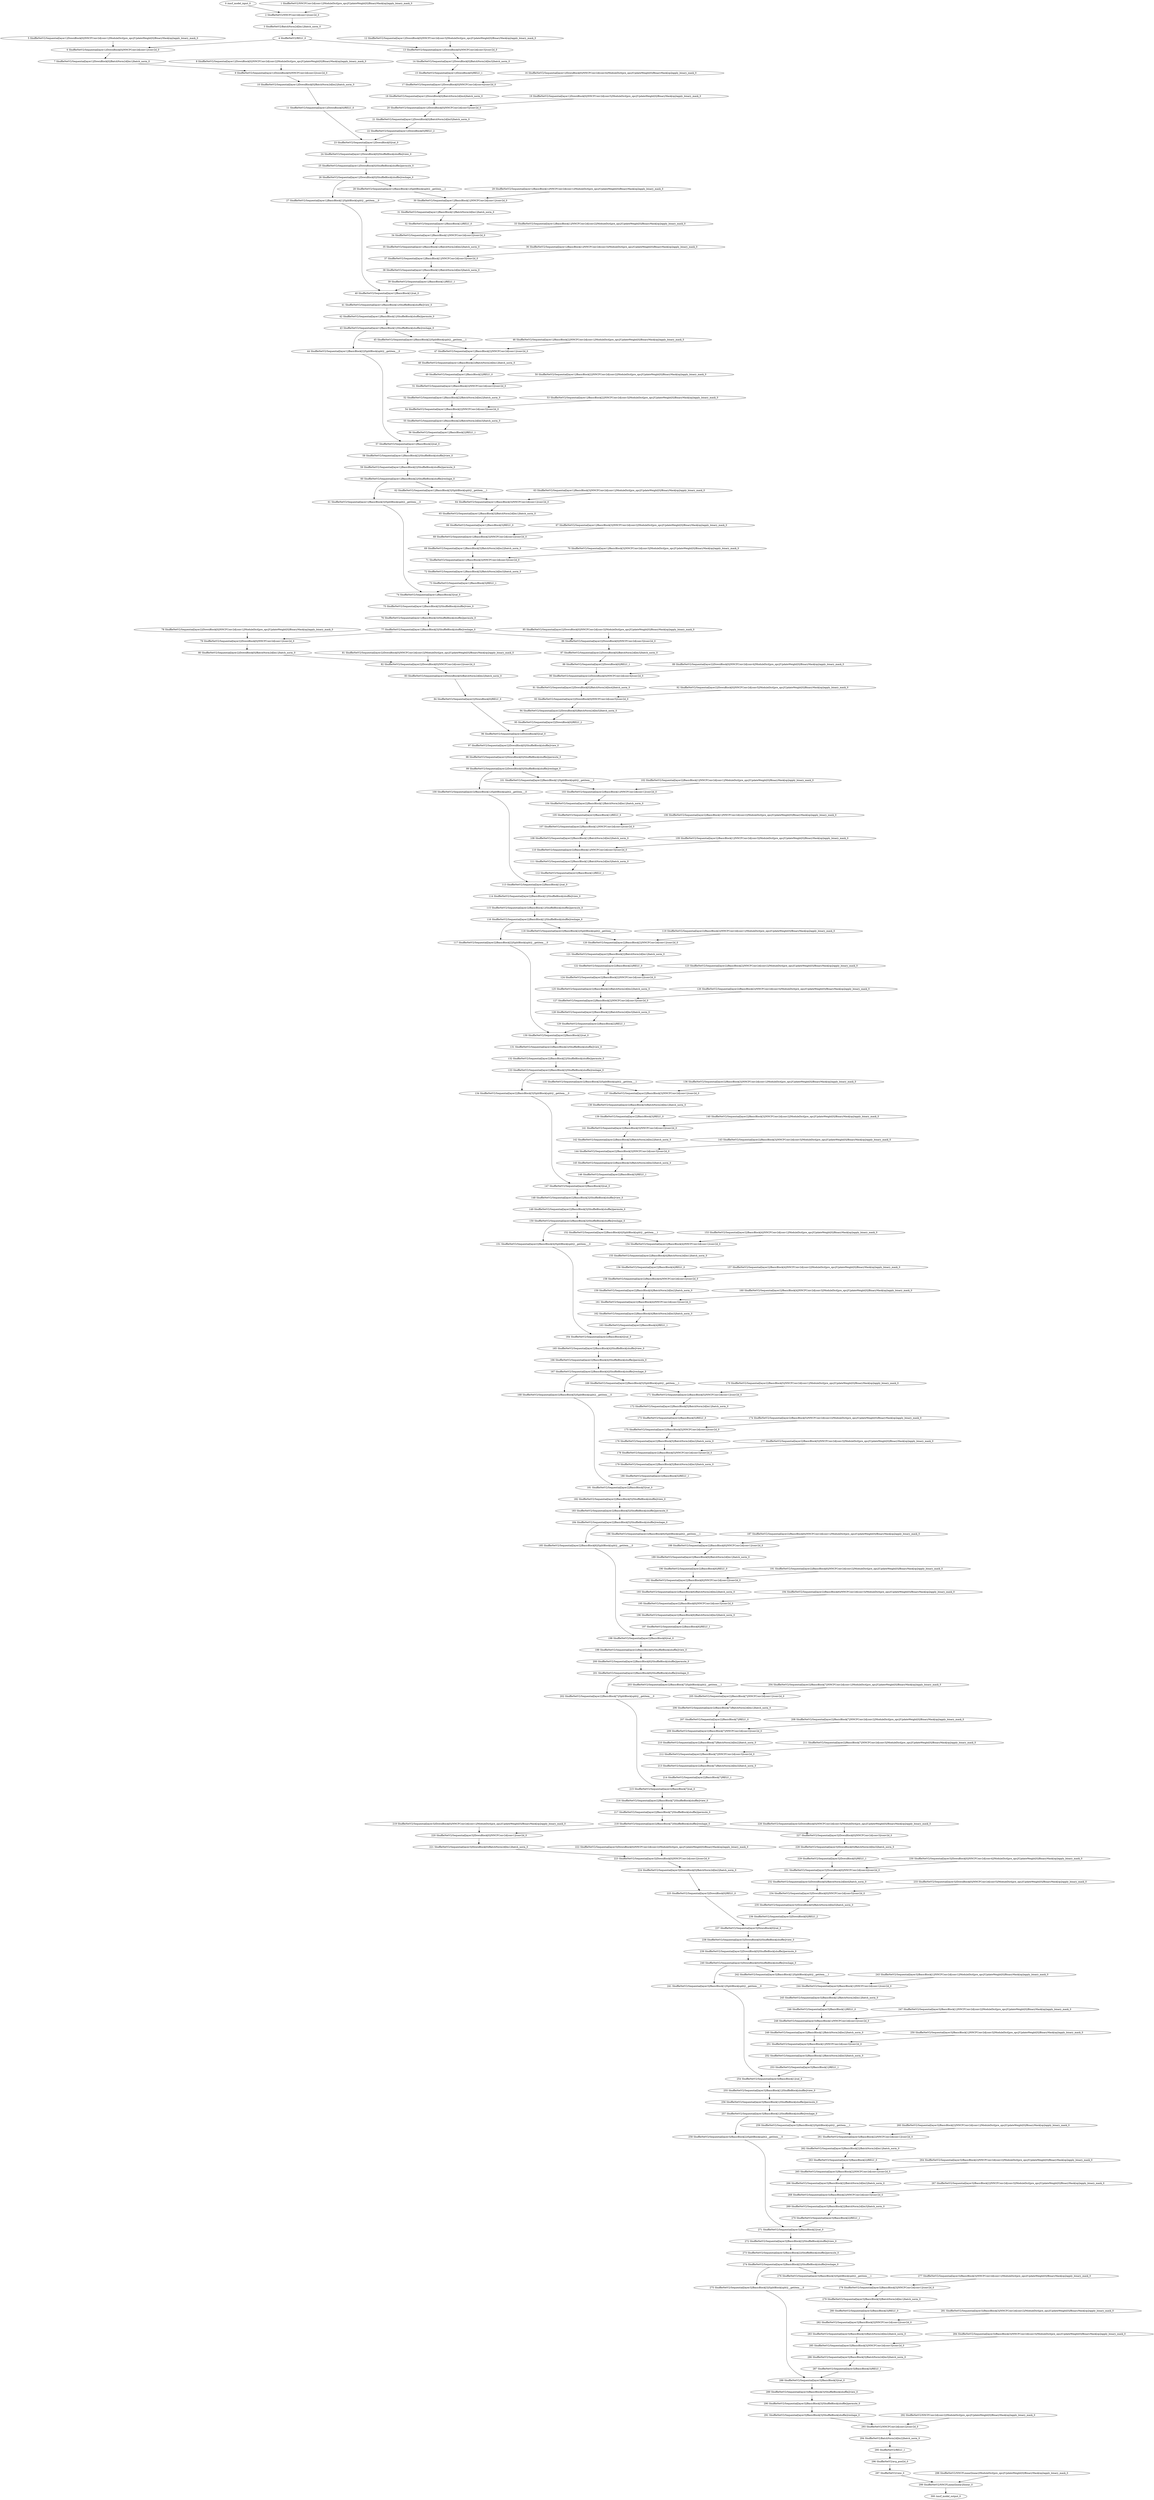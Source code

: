 strict digraph  {
"0 /nncf_model_input_0" [id=0, type=nncf_model_input];
"1 ShuffleNetV2/NNCFConv2d[conv1]/ModuleDict[pre_ops]/UpdateWeight[0]/BinaryMask[op]/apply_binary_mask_0" [id=1, type=apply_binary_mask];
"2 ShuffleNetV2/NNCFConv2d[conv1]/conv2d_0" [id=2, type=conv2d];
"3 ShuffleNetV2/BatchNorm2d[bn1]/batch_norm_0" [id=3, type=batch_norm];
"4 ShuffleNetV2/RELU_0" [id=4, type=RELU];
"5 ShuffleNetV2/Sequential[layer1]/DownBlock[0]/NNCFConv2d[conv1]/ModuleDict[pre_ops]/UpdateWeight[0]/BinaryMask[op]/apply_binary_mask_0" [id=5, type=apply_binary_mask];
"6 ShuffleNetV2/Sequential[layer1]/DownBlock[0]/NNCFConv2d[conv1]/conv2d_0" [id=6, type=conv2d];
"7 ShuffleNetV2/Sequential[layer1]/DownBlock[0]/BatchNorm2d[bn1]/batch_norm_0" [id=7, type=batch_norm];
"8 ShuffleNetV2/Sequential[layer1]/DownBlock[0]/NNCFConv2d[conv2]/ModuleDict[pre_ops]/UpdateWeight[0]/BinaryMask[op]/apply_binary_mask_0" [id=8, type=apply_binary_mask];
"9 ShuffleNetV2/Sequential[layer1]/DownBlock[0]/NNCFConv2d[conv2]/conv2d_0" [id=9, type=conv2d];
"10 ShuffleNetV2/Sequential[layer1]/DownBlock[0]/BatchNorm2d[bn2]/batch_norm_0" [id=10, type=batch_norm];
"11 ShuffleNetV2/Sequential[layer1]/DownBlock[0]/RELU_0" [id=11, type=RELU];
"12 ShuffleNetV2/Sequential[layer1]/DownBlock[0]/NNCFConv2d[conv3]/ModuleDict[pre_ops]/UpdateWeight[0]/BinaryMask[op]/apply_binary_mask_0" [id=12, type=apply_binary_mask];
"13 ShuffleNetV2/Sequential[layer1]/DownBlock[0]/NNCFConv2d[conv3]/conv2d_0" [id=13, type=conv2d];
"14 ShuffleNetV2/Sequential[layer1]/DownBlock[0]/BatchNorm2d[bn3]/batch_norm_0" [id=14, type=batch_norm];
"15 ShuffleNetV2/Sequential[layer1]/DownBlock[0]/RELU_1" [id=15, type=RELU];
"16 ShuffleNetV2/Sequential[layer1]/DownBlock[0]/NNCFConv2d[conv4]/ModuleDict[pre_ops]/UpdateWeight[0]/BinaryMask[op]/apply_binary_mask_0" [id=16, type=apply_binary_mask];
"17 ShuffleNetV2/Sequential[layer1]/DownBlock[0]/NNCFConv2d[conv4]/conv2d_0" [id=17, type=conv2d];
"18 ShuffleNetV2/Sequential[layer1]/DownBlock[0]/BatchNorm2d[bn4]/batch_norm_0" [id=18, type=batch_norm];
"19 ShuffleNetV2/Sequential[layer1]/DownBlock[0]/NNCFConv2d[conv5]/ModuleDict[pre_ops]/UpdateWeight[0]/BinaryMask[op]/apply_binary_mask_0" [id=19, type=apply_binary_mask];
"20 ShuffleNetV2/Sequential[layer1]/DownBlock[0]/NNCFConv2d[conv5]/conv2d_0" [id=20, type=conv2d];
"21 ShuffleNetV2/Sequential[layer1]/DownBlock[0]/BatchNorm2d[bn5]/batch_norm_0" [id=21, type=batch_norm];
"22 ShuffleNetV2/Sequential[layer1]/DownBlock[0]/RELU_2" [id=22, type=RELU];
"23 ShuffleNetV2/Sequential[layer1]/DownBlock[0]/cat_0" [id=23, type=cat];
"24 ShuffleNetV2/Sequential[layer1]/DownBlock[0]/ShuffleBlock[shuffle]/view_0" [id=24, type=view];
"25 ShuffleNetV2/Sequential[layer1]/DownBlock[0]/ShuffleBlock[shuffle]/permute_0" [id=25, type=permute];
"26 ShuffleNetV2/Sequential[layer1]/DownBlock[0]/ShuffleBlock[shuffle]/reshape_0" [id=26, type=reshape];
"27 ShuffleNetV2/Sequential[layer1]/BasicBlock[1]/SplitBlock[split]/__getitem___0" [id=27, type=__getitem__];
"28 ShuffleNetV2/Sequential[layer1]/BasicBlock[1]/SplitBlock[split]/__getitem___1" [id=28, type=__getitem__];
"29 ShuffleNetV2/Sequential[layer1]/BasicBlock[1]/NNCFConv2d[conv1]/ModuleDict[pre_ops]/UpdateWeight[0]/BinaryMask[op]/apply_binary_mask_0" [id=29, type=apply_binary_mask];
"30 ShuffleNetV2/Sequential[layer1]/BasicBlock[1]/NNCFConv2d[conv1]/conv2d_0" [id=30, type=conv2d];
"31 ShuffleNetV2/Sequential[layer1]/BasicBlock[1]/BatchNorm2d[bn1]/batch_norm_0" [id=31, type=batch_norm];
"32 ShuffleNetV2/Sequential[layer1]/BasicBlock[1]/RELU_0" [id=32, type=RELU];
"33 ShuffleNetV2/Sequential[layer1]/BasicBlock[1]/NNCFConv2d[conv2]/ModuleDict[pre_ops]/UpdateWeight[0]/BinaryMask[op]/apply_binary_mask_0" [id=33, type=apply_binary_mask];
"34 ShuffleNetV2/Sequential[layer1]/BasicBlock[1]/NNCFConv2d[conv2]/conv2d_0" [id=34, type=conv2d];
"35 ShuffleNetV2/Sequential[layer1]/BasicBlock[1]/BatchNorm2d[bn2]/batch_norm_0" [id=35, type=batch_norm];
"36 ShuffleNetV2/Sequential[layer1]/BasicBlock[1]/NNCFConv2d[conv3]/ModuleDict[pre_ops]/UpdateWeight[0]/BinaryMask[op]/apply_binary_mask_0" [id=36, type=apply_binary_mask];
"37 ShuffleNetV2/Sequential[layer1]/BasicBlock[1]/NNCFConv2d[conv3]/conv2d_0" [id=37, type=conv2d];
"38 ShuffleNetV2/Sequential[layer1]/BasicBlock[1]/BatchNorm2d[bn3]/batch_norm_0" [id=38, type=batch_norm];
"39 ShuffleNetV2/Sequential[layer1]/BasicBlock[1]/RELU_1" [id=39, type=RELU];
"40 ShuffleNetV2/Sequential[layer1]/BasicBlock[1]/cat_0" [id=40, type=cat];
"41 ShuffleNetV2/Sequential[layer1]/BasicBlock[1]/ShuffleBlock[shuffle]/view_0" [id=41, type=view];
"42 ShuffleNetV2/Sequential[layer1]/BasicBlock[1]/ShuffleBlock[shuffle]/permute_0" [id=42, type=permute];
"43 ShuffleNetV2/Sequential[layer1]/BasicBlock[1]/ShuffleBlock[shuffle]/reshape_0" [id=43, type=reshape];
"44 ShuffleNetV2/Sequential[layer1]/BasicBlock[2]/SplitBlock[split]/__getitem___0" [id=44, type=__getitem__];
"45 ShuffleNetV2/Sequential[layer1]/BasicBlock[2]/SplitBlock[split]/__getitem___1" [id=45, type=__getitem__];
"46 ShuffleNetV2/Sequential[layer1]/BasicBlock[2]/NNCFConv2d[conv1]/ModuleDict[pre_ops]/UpdateWeight[0]/BinaryMask[op]/apply_binary_mask_0" [id=46, type=apply_binary_mask];
"47 ShuffleNetV2/Sequential[layer1]/BasicBlock[2]/NNCFConv2d[conv1]/conv2d_0" [id=47, type=conv2d];
"48 ShuffleNetV2/Sequential[layer1]/BasicBlock[2]/BatchNorm2d[bn1]/batch_norm_0" [id=48, type=batch_norm];
"49 ShuffleNetV2/Sequential[layer1]/BasicBlock[2]/RELU_0" [id=49, type=RELU];
"50 ShuffleNetV2/Sequential[layer1]/BasicBlock[2]/NNCFConv2d[conv2]/ModuleDict[pre_ops]/UpdateWeight[0]/BinaryMask[op]/apply_binary_mask_0" [id=50, type=apply_binary_mask];
"51 ShuffleNetV2/Sequential[layer1]/BasicBlock[2]/NNCFConv2d[conv2]/conv2d_0" [id=51, type=conv2d];
"52 ShuffleNetV2/Sequential[layer1]/BasicBlock[2]/BatchNorm2d[bn2]/batch_norm_0" [id=52, type=batch_norm];
"53 ShuffleNetV2/Sequential[layer1]/BasicBlock[2]/NNCFConv2d[conv3]/ModuleDict[pre_ops]/UpdateWeight[0]/BinaryMask[op]/apply_binary_mask_0" [id=53, type=apply_binary_mask];
"54 ShuffleNetV2/Sequential[layer1]/BasicBlock[2]/NNCFConv2d[conv3]/conv2d_0" [id=54, type=conv2d];
"55 ShuffleNetV2/Sequential[layer1]/BasicBlock[2]/BatchNorm2d[bn3]/batch_norm_0" [id=55, type=batch_norm];
"56 ShuffleNetV2/Sequential[layer1]/BasicBlock[2]/RELU_1" [id=56, type=RELU];
"57 ShuffleNetV2/Sequential[layer1]/BasicBlock[2]/cat_0" [id=57, type=cat];
"58 ShuffleNetV2/Sequential[layer1]/BasicBlock[2]/ShuffleBlock[shuffle]/view_0" [id=58, type=view];
"59 ShuffleNetV2/Sequential[layer1]/BasicBlock[2]/ShuffleBlock[shuffle]/permute_0" [id=59, type=permute];
"60 ShuffleNetV2/Sequential[layer1]/BasicBlock[2]/ShuffleBlock[shuffle]/reshape_0" [id=60, type=reshape];
"61 ShuffleNetV2/Sequential[layer1]/BasicBlock[3]/SplitBlock[split]/__getitem___0" [id=61, type=__getitem__];
"62 ShuffleNetV2/Sequential[layer1]/BasicBlock[3]/SplitBlock[split]/__getitem___1" [id=62, type=__getitem__];
"63 ShuffleNetV2/Sequential[layer1]/BasicBlock[3]/NNCFConv2d[conv1]/ModuleDict[pre_ops]/UpdateWeight[0]/BinaryMask[op]/apply_binary_mask_0" [id=63, type=apply_binary_mask];
"64 ShuffleNetV2/Sequential[layer1]/BasicBlock[3]/NNCFConv2d[conv1]/conv2d_0" [id=64, type=conv2d];
"65 ShuffleNetV2/Sequential[layer1]/BasicBlock[3]/BatchNorm2d[bn1]/batch_norm_0" [id=65, type=batch_norm];
"66 ShuffleNetV2/Sequential[layer1]/BasicBlock[3]/RELU_0" [id=66, type=RELU];
"67 ShuffleNetV2/Sequential[layer1]/BasicBlock[3]/NNCFConv2d[conv2]/ModuleDict[pre_ops]/UpdateWeight[0]/BinaryMask[op]/apply_binary_mask_0" [id=67, type=apply_binary_mask];
"68 ShuffleNetV2/Sequential[layer1]/BasicBlock[3]/NNCFConv2d[conv2]/conv2d_0" [id=68, type=conv2d];
"69 ShuffleNetV2/Sequential[layer1]/BasicBlock[3]/BatchNorm2d[bn2]/batch_norm_0" [id=69, type=batch_norm];
"70 ShuffleNetV2/Sequential[layer1]/BasicBlock[3]/NNCFConv2d[conv3]/ModuleDict[pre_ops]/UpdateWeight[0]/BinaryMask[op]/apply_binary_mask_0" [id=70, type=apply_binary_mask];
"71 ShuffleNetV2/Sequential[layer1]/BasicBlock[3]/NNCFConv2d[conv3]/conv2d_0" [id=71, type=conv2d];
"72 ShuffleNetV2/Sequential[layer1]/BasicBlock[3]/BatchNorm2d[bn3]/batch_norm_0" [id=72, type=batch_norm];
"73 ShuffleNetV2/Sequential[layer1]/BasicBlock[3]/RELU_1" [id=73, type=RELU];
"74 ShuffleNetV2/Sequential[layer1]/BasicBlock[3]/cat_0" [id=74, type=cat];
"75 ShuffleNetV2/Sequential[layer1]/BasicBlock[3]/ShuffleBlock[shuffle]/view_0" [id=75, type=view];
"76 ShuffleNetV2/Sequential[layer1]/BasicBlock[3]/ShuffleBlock[shuffle]/permute_0" [id=76, type=permute];
"77 ShuffleNetV2/Sequential[layer1]/BasicBlock[3]/ShuffleBlock[shuffle]/reshape_0" [id=77, type=reshape];
"78 ShuffleNetV2/Sequential[layer2]/DownBlock[0]/NNCFConv2d[conv1]/ModuleDict[pre_ops]/UpdateWeight[0]/BinaryMask[op]/apply_binary_mask_0" [id=78, type=apply_binary_mask];
"79 ShuffleNetV2/Sequential[layer2]/DownBlock[0]/NNCFConv2d[conv1]/conv2d_0" [id=79, type=conv2d];
"80 ShuffleNetV2/Sequential[layer2]/DownBlock[0]/BatchNorm2d[bn1]/batch_norm_0" [id=80, type=batch_norm];
"81 ShuffleNetV2/Sequential[layer2]/DownBlock[0]/NNCFConv2d[conv2]/ModuleDict[pre_ops]/UpdateWeight[0]/BinaryMask[op]/apply_binary_mask_0" [id=81, type=apply_binary_mask];
"82 ShuffleNetV2/Sequential[layer2]/DownBlock[0]/NNCFConv2d[conv2]/conv2d_0" [id=82, type=conv2d];
"83 ShuffleNetV2/Sequential[layer2]/DownBlock[0]/BatchNorm2d[bn2]/batch_norm_0" [id=83, type=batch_norm];
"84 ShuffleNetV2/Sequential[layer2]/DownBlock[0]/RELU_0" [id=84, type=RELU];
"85 ShuffleNetV2/Sequential[layer2]/DownBlock[0]/NNCFConv2d[conv3]/ModuleDict[pre_ops]/UpdateWeight[0]/BinaryMask[op]/apply_binary_mask_0" [id=85, type=apply_binary_mask];
"86 ShuffleNetV2/Sequential[layer2]/DownBlock[0]/NNCFConv2d[conv3]/conv2d_0" [id=86, type=conv2d];
"87 ShuffleNetV2/Sequential[layer2]/DownBlock[0]/BatchNorm2d[bn3]/batch_norm_0" [id=87, type=batch_norm];
"88 ShuffleNetV2/Sequential[layer2]/DownBlock[0]/RELU_1" [id=88, type=RELU];
"89 ShuffleNetV2/Sequential[layer2]/DownBlock[0]/NNCFConv2d[conv4]/ModuleDict[pre_ops]/UpdateWeight[0]/BinaryMask[op]/apply_binary_mask_0" [id=89, type=apply_binary_mask];
"90 ShuffleNetV2/Sequential[layer2]/DownBlock[0]/NNCFConv2d[conv4]/conv2d_0" [id=90, type=conv2d];
"91 ShuffleNetV2/Sequential[layer2]/DownBlock[0]/BatchNorm2d[bn4]/batch_norm_0" [id=91, type=batch_norm];
"92 ShuffleNetV2/Sequential[layer2]/DownBlock[0]/NNCFConv2d[conv5]/ModuleDict[pre_ops]/UpdateWeight[0]/BinaryMask[op]/apply_binary_mask_0" [id=92, type=apply_binary_mask];
"93 ShuffleNetV2/Sequential[layer2]/DownBlock[0]/NNCFConv2d[conv5]/conv2d_0" [id=93, type=conv2d];
"94 ShuffleNetV2/Sequential[layer2]/DownBlock[0]/BatchNorm2d[bn5]/batch_norm_0" [id=94, type=batch_norm];
"95 ShuffleNetV2/Sequential[layer2]/DownBlock[0]/RELU_2" [id=95, type=RELU];
"96 ShuffleNetV2/Sequential[layer2]/DownBlock[0]/cat_0" [id=96, type=cat];
"97 ShuffleNetV2/Sequential[layer2]/DownBlock[0]/ShuffleBlock[shuffle]/view_0" [id=97, type=view];
"98 ShuffleNetV2/Sequential[layer2]/DownBlock[0]/ShuffleBlock[shuffle]/permute_0" [id=98, type=permute];
"99 ShuffleNetV2/Sequential[layer2]/DownBlock[0]/ShuffleBlock[shuffle]/reshape_0" [id=99, type=reshape];
"100 ShuffleNetV2/Sequential[layer2]/BasicBlock[1]/SplitBlock[split]/__getitem___0" [id=100, type=__getitem__];
"101 ShuffleNetV2/Sequential[layer2]/BasicBlock[1]/SplitBlock[split]/__getitem___1" [id=101, type=__getitem__];
"102 ShuffleNetV2/Sequential[layer2]/BasicBlock[1]/NNCFConv2d[conv1]/ModuleDict[pre_ops]/UpdateWeight[0]/BinaryMask[op]/apply_binary_mask_0" [id=102, type=apply_binary_mask];
"103 ShuffleNetV2/Sequential[layer2]/BasicBlock[1]/NNCFConv2d[conv1]/conv2d_0" [id=103, type=conv2d];
"104 ShuffleNetV2/Sequential[layer2]/BasicBlock[1]/BatchNorm2d[bn1]/batch_norm_0" [id=104, type=batch_norm];
"105 ShuffleNetV2/Sequential[layer2]/BasicBlock[1]/RELU_0" [id=105, type=RELU];
"106 ShuffleNetV2/Sequential[layer2]/BasicBlock[1]/NNCFConv2d[conv2]/ModuleDict[pre_ops]/UpdateWeight[0]/BinaryMask[op]/apply_binary_mask_0" [id=106, type=apply_binary_mask];
"107 ShuffleNetV2/Sequential[layer2]/BasicBlock[1]/NNCFConv2d[conv2]/conv2d_0" [id=107, type=conv2d];
"108 ShuffleNetV2/Sequential[layer2]/BasicBlock[1]/BatchNorm2d[bn2]/batch_norm_0" [id=108, type=batch_norm];
"109 ShuffleNetV2/Sequential[layer2]/BasicBlock[1]/NNCFConv2d[conv3]/ModuleDict[pre_ops]/UpdateWeight[0]/BinaryMask[op]/apply_binary_mask_0" [id=109, type=apply_binary_mask];
"110 ShuffleNetV2/Sequential[layer2]/BasicBlock[1]/NNCFConv2d[conv3]/conv2d_0" [id=110, type=conv2d];
"111 ShuffleNetV2/Sequential[layer2]/BasicBlock[1]/BatchNorm2d[bn3]/batch_norm_0" [id=111, type=batch_norm];
"112 ShuffleNetV2/Sequential[layer2]/BasicBlock[1]/RELU_1" [id=112, type=RELU];
"113 ShuffleNetV2/Sequential[layer2]/BasicBlock[1]/cat_0" [id=113, type=cat];
"114 ShuffleNetV2/Sequential[layer2]/BasicBlock[1]/ShuffleBlock[shuffle]/view_0" [id=114, type=view];
"115 ShuffleNetV2/Sequential[layer2]/BasicBlock[1]/ShuffleBlock[shuffle]/permute_0" [id=115, type=permute];
"116 ShuffleNetV2/Sequential[layer2]/BasicBlock[1]/ShuffleBlock[shuffle]/reshape_0" [id=116, type=reshape];
"117 ShuffleNetV2/Sequential[layer2]/BasicBlock[2]/SplitBlock[split]/__getitem___0" [id=117, type=__getitem__];
"118 ShuffleNetV2/Sequential[layer2]/BasicBlock[2]/SplitBlock[split]/__getitem___1" [id=118, type=__getitem__];
"119 ShuffleNetV2/Sequential[layer2]/BasicBlock[2]/NNCFConv2d[conv1]/ModuleDict[pre_ops]/UpdateWeight[0]/BinaryMask[op]/apply_binary_mask_0" [id=119, type=apply_binary_mask];
"120 ShuffleNetV2/Sequential[layer2]/BasicBlock[2]/NNCFConv2d[conv1]/conv2d_0" [id=120, type=conv2d];
"121 ShuffleNetV2/Sequential[layer2]/BasicBlock[2]/BatchNorm2d[bn1]/batch_norm_0" [id=121, type=batch_norm];
"122 ShuffleNetV2/Sequential[layer2]/BasicBlock[2]/RELU_0" [id=122, type=RELU];
"123 ShuffleNetV2/Sequential[layer2]/BasicBlock[2]/NNCFConv2d[conv2]/ModuleDict[pre_ops]/UpdateWeight[0]/BinaryMask[op]/apply_binary_mask_0" [id=123, type=apply_binary_mask];
"124 ShuffleNetV2/Sequential[layer2]/BasicBlock[2]/NNCFConv2d[conv2]/conv2d_0" [id=124, type=conv2d];
"125 ShuffleNetV2/Sequential[layer2]/BasicBlock[2]/BatchNorm2d[bn2]/batch_norm_0" [id=125, type=batch_norm];
"126 ShuffleNetV2/Sequential[layer2]/BasicBlock[2]/NNCFConv2d[conv3]/ModuleDict[pre_ops]/UpdateWeight[0]/BinaryMask[op]/apply_binary_mask_0" [id=126, type=apply_binary_mask];
"127 ShuffleNetV2/Sequential[layer2]/BasicBlock[2]/NNCFConv2d[conv3]/conv2d_0" [id=127, type=conv2d];
"128 ShuffleNetV2/Sequential[layer2]/BasicBlock[2]/BatchNorm2d[bn3]/batch_norm_0" [id=128, type=batch_norm];
"129 ShuffleNetV2/Sequential[layer2]/BasicBlock[2]/RELU_1" [id=129, type=RELU];
"130 ShuffleNetV2/Sequential[layer2]/BasicBlock[2]/cat_0" [id=130, type=cat];
"131 ShuffleNetV2/Sequential[layer2]/BasicBlock[2]/ShuffleBlock[shuffle]/view_0" [id=131, type=view];
"132 ShuffleNetV2/Sequential[layer2]/BasicBlock[2]/ShuffleBlock[shuffle]/permute_0" [id=132, type=permute];
"133 ShuffleNetV2/Sequential[layer2]/BasicBlock[2]/ShuffleBlock[shuffle]/reshape_0" [id=133, type=reshape];
"134 ShuffleNetV2/Sequential[layer2]/BasicBlock[3]/SplitBlock[split]/__getitem___0" [id=134, type=__getitem__];
"135 ShuffleNetV2/Sequential[layer2]/BasicBlock[3]/SplitBlock[split]/__getitem___1" [id=135, type=__getitem__];
"136 ShuffleNetV2/Sequential[layer2]/BasicBlock[3]/NNCFConv2d[conv1]/ModuleDict[pre_ops]/UpdateWeight[0]/BinaryMask[op]/apply_binary_mask_0" [id=136, type=apply_binary_mask];
"137 ShuffleNetV2/Sequential[layer2]/BasicBlock[3]/NNCFConv2d[conv1]/conv2d_0" [id=137, type=conv2d];
"138 ShuffleNetV2/Sequential[layer2]/BasicBlock[3]/BatchNorm2d[bn1]/batch_norm_0" [id=138, type=batch_norm];
"139 ShuffleNetV2/Sequential[layer2]/BasicBlock[3]/RELU_0" [id=139, type=RELU];
"140 ShuffleNetV2/Sequential[layer2]/BasicBlock[3]/NNCFConv2d[conv2]/ModuleDict[pre_ops]/UpdateWeight[0]/BinaryMask[op]/apply_binary_mask_0" [id=140, type=apply_binary_mask];
"141 ShuffleNetV2/Sequential[layer2]/BasicBlock[3]/NNCFConv2d[conv2]/conv2d_0" [id=141, type=conv2d];
"142 ShuffleNetV2/Sequential[layer2]/BasicBlock[3]/BatchNorm2d[bn2]/batch_norm_0" [id=142, type=batch_norm];
"143 ShuffleNetV2/Sequential[layer2]/BasicBlock[3]/NNCFConv2d[conv3]/ModuleDict[pre_ops]/UpdateWeight[0]/BinaryMask[op]/apply_binary_mask_0" [id=143, type=apply_binary_mask];
"144 ShuffleNetV2/Sequential[layer2]/BasicBlock[3]/NNCFConv2d[conv3]/conv2d_0" [id=144, type=conv2d];
"145 ShuffleNetV2/Sequential[layer2]/BasicBlock[3]/BatchNorm2d[bn3]/batch_norm_0" [id=145, type=batch_norm];
"146 ShuffleNetV2/Sequential[layer2]/BasicBlock[3]/RELU_1" [id=146, type=RELU];
"147 ShuffleNetV2/Sequential[layer2]/BasicBlock[3]/cat_0" [id=147, type=cat];
"148 ShuffleNetV2/Sequential[layer2]/BasicBlock[3]/ShuffleBlock[shuffle]/view_0" [id=148, type=view];
"149 ShuffleNetV2/Sequential[layer2]/BasicBlock[3]/ShuffleBlock[shuffle]/permute_0" [id=149, type=permute];
"150 ShuffleNetV2/Sequential[layer2]/BasicBlock[3]/ShuffleBlock[shuffle]/reshape_0" [id=150, type=reshape];
"151 ShuffleNetV2/Sequential[layer2]/BasicBlock[4]/SplitBlock[split]/__getitem___0" [id=151, type=__getitem__];
"152 ShuffleNetV2/Sequential[layer2]/BasicBlock[4]/SplitBlock[split]/__getitem___1" [id=152, type=__getitem__];
"153 ShuffleNetV2/Sequential[layer2]/BasicBlock[4]/NNCFConv2d[conv1]/ModuleDict[pre_ops]/UpdateWeight[0]/BinaryMask[op]/apply_binary_mask_0" [id=153, type=apply_binary_mask];
"154 ShuffleNetV2/Sequential[layer2]/BasicBlock[4]/NNCFConv2d[conv1]/conv2d_0" [id=154, type=conv2d];
"155 ShuffleNetV2/Sequential[layer2]/BasicBlock[4]/BatchNorm2d[bn1]/batch_norm_0" [id=155, type=batch_norm];
"156 ShuffleNetV2/Sequential[layer2]/BasicBlock[4]/RELU_0" [id=156, type=RELU];
"157 ShuffleNetV2/Sequential[layer2]/BasicBlock[4]/NNCFConv2d[conv2]/ModuleDict[pre_ops]/UpdateWeight[0]/BinaryMask[op]/apply_binary_mask_0" [id=157, type=apply_binary_mask];
"158 ShuffleNetV2/Sequential[layer2]/BasicBlock[4]/NNCFConv2d[conv2]/conv2d_0" [id=158, type=conv2d];
"159 ShuffleNetV2/Sequential[layer2]/BasicBlock[4]/BatchNorm2d[bn2]/batch_norm_0" [id=159, type=batch_norm];
"160 ShuffleNetV2/Sequential[layer2]/BasicBlock[4]/NNCFConv2d[conv3]/ModuleDict[pre_ops]/UpdateWeight[0]/BinaryMask[op]/apply_binary_mask_0" [id=160, type=apply_binary_mask];
"161 ShuffleNetV2/Sequential[layer2]/BasicBlock[4]/NNCFConv2d[conv3]/conv2d_0" [id=161, type=conv2d];
"162 ShuffleNetV2/Sequential[layer2]/BasicBlock[4]/BatchNorm2d[bn3]/batch_norm_0" [id=162, type=batch_norm];
"163 ShuffleNetV2/Sequential[layer2]/BasicBlock[4]/RELU_1" [id=163, type=RELU];
"164 ShuffleNetV2/Sequential[layer2]/BasicBlock[4]/cat_0" [id=164, type=cat];
"165 ShuffleNetV2/Sequential[layer2]/BasicBlock[4]/ShuffleBlock[shuffle]/view_0" [id=165, type=view];
"166 ShuffleNetV2/Sequential[layer2]/BasicBlock[4]/ShuffleBlock[shuffle]/permute_0" [id=166, type=permute];
"167 ShuffleNetV2/Sequential[layer2]/BasicBlock[4]/ShuffleBlock[shuffle]/reshape_0" [id=167, type=reshape];
"168 ShuffleNetV2/Sequential[layer2]/BasicBlock[5]/SplitBlock[split]/__getitem___0" [id=168, type=__getitem__];
"169 ShuffleNetV2/Sequential[layer2]/BasicBlock[5]/SplitBlock[split]/__getitem___1" [id=169, type=__getitem__];
"170 ShuffleNetV2/Sequential[layer2]/BasicBlock[5]/NNCFConv2d[conv1]/ModuleDict[pre_ops]/UpdateWeight[0]/BinaryMask[op]/apply_binary_mask_0" [id=170, type=apply_binary_mask];
"171 ShuffleNetV2/Sequential[layer2]/BasicBlock[5]/NNCFConv2d[conv1]/conv2d_0" [id=171, type=conv2d];
"172 ShuffleNetV2/Sequential[layer2]/BasicBlock[5]/BatchNorm2d[bn1]/batch_norm_0" [id=172, type=batch_norm];
"173 ShuffleNetV2/Sequential[layer2]/BasicBlock[5]/RELU_0" [id=173, type=RELU];
"174 ShuffleNetV2/Sequential[layer2]/BasicBlock[5]/NNCFConv2d[conv2]/ModuleDict[pre_ops]/UpdateWeight[0]/BinaryMask[op]/apply_binary_mask_0" [id=174, type=apply_binary_mask];
"175 ShuffleNetV2/Sequential[layer2]/BasicBlock[5]/NNCFConv2d[conv2]/conv2d_0" [id=175, type=conv2d];
"176 ShuffleNetV2/Sequential[layer2]/BasicBlock[5]/BatchNorm2d[bn2]/batch_norm_0" [id=176, type=batch_norm];
"177 ShuffleNetV2/Sequential[layer2]/BasicBlock[5]/NNCFConv2d[conv3]/ModuleDict[pre_ops]/UpdateWeight[0]/BinaryMask[op]/apply_binary_mask_0" [id=177, type=apply_binary_mask];
"178 ShuffleNetV2/Sequential[layer2]/BasicBlock[5]/NNCFConv2d[conv3]/conv2d_0" [id=178, type=conv2d];
"179 ShuffleNetV2/Sequential[layer2]/BasicBlock[5]/BatchNorm2d[bn3]/batch_norm_0" [id=179, type=batch_norm];
"180 ShuffleNetV2/Sequential[layer2]/BasicBlock[5]/RELU_1" [id=180, type=RELU];
"181 ShuffleNetV2/Sequential[layer2]/BasicBlock[5]/cat_0" [id=181, type=cat];
"182 ShuffleNetV2/Sequential[layer2]/BasicBlock[5]/ShuffleBlock[shuffle]/view_0" [id=182, type=view];
"183 ShuffleNetV2/Sequential[layer2]/BasicBlock[5]/ShuffleBlock[shuffle]/permute_0" [id=183, type=permute];
"184 ShuffleNetV2/Sequential[layer2]/BasicBlock[5]/ShuffleBlock[shuffle]/reshape_0" [id=184, type=reshape];
"185 ShuffleNetV2/Sequential[layer2]/BasicBlock[6]/SplitBlock[split]/__getitem___0" [id=185, type=__getitem__];
"186 ShuffleNetV2/Sequential[layer2]/BasicBlock[6]/SplitBlock[split]/__getitem___1" [id=186, type=__getitem__];
"187 ShuffleNetV2/Sequential[layer2]/BasicBlock[6]/NNCFConv2d[conv1]/ModuleDict[pre_ops]/UpdateWeight[0]/BinaryMask[op]/apply_binary_mask_0" [id=187, type=apply_binary_mask];
"188 ShuffleNetV2/Sequential[layer2]/BasicBlock[6]/NNCFConv2d[conv1]/conv2d_0" [id=188, type=conv2d];
"189 ShuffleNetV2/Sequential[layer2]/BasicBlock[6]/BatchNorm2d[bn1]/batch_norm_0" [id=189, type=batch_norm];
"190 ShuffleNetV2/Sequential[layer2]/BasicBlock[6]/RELU_0" [id=190, type=RELU];
"191 ShuffleNetV2/Sequential[layer2]/BasicBlock[6]/NNCFConv2d[conv2]/ModuleDict[pre_ops]/UpdateWeight[0]/BinaryMask[op]/apply_binary_mask_0" [id=191, type=apply_binary_mask];
"192 ShuffleNetV2/Sequential[layer2]/BasicBlock[6]/NNCFConv2d[conv2]/conv2d_0" [id=192, type=conv2d];
"193 ShuffleNetV2/Sequential[layer2]/BasicBlock[6]/BatchNorm2d[bn2]/batch_norm_0" [id=193, type=batch_norm];
"194 ShuffleNetV2/Sequential[layer2]/BasicBlock[6]/NNCFConv2d[conv3]/ModuleDict[pre_ops]/UpdateWeight[0]/BinaryMask[op]/apply_binary_mask_0" [id=194, type=apply_binary_mask];
"195 ShuffleNetV2/Sequential[layer2]/BasicBlock[6]/NNCFConv2d[conv3]/conv2d_0" [id=195, type=conv2d];
"196 ShuffleNetV2/Sequential[layer2]/BasicBlock[6]/BatchNorm2d[bn3]/batch_norm_0" [id=196, type=batch_norm];
"197 ShuffleNetV2/Sequential[layer2]/BasicBlock[6]/RELU_1" [id=197, type=RELU];
"198 ShuffleNetV2/Sequential[layer2]/BasicBlock[6]/cat_0" [id=198, type=cat];
"199 ShuffleNetV2/Sequential[layer2]/BasicBlock[6]/ShuffleBlock[shuffle]/view_0" [id=199, type=view];
"200 ShuffleNetV2/Sequential[layer2]/BasicBlock[6]/ShuffleBlock[shuffle]/permute_0" [id=200, type=permute];
"201 ShuffleNetV2/Sequential[layer2]/BasicBlock[6]/ShuffleBlock[shuffle]/reshape_0" [id=201, type=reshape];
"202 ShuffleNetV2/Sequential[layer2]/BasicBlock[7]/SplitBlock[split]/__getitem___0" [id=202, type=__getitem__];
"203 ShuffleNetV2/Sequential[layer2]/BasicBlock[7]/SplitBlock[split]/__getitem___1" [id=203, type=__getitem__];
"204 ShuffleNetV2/Sequential[layer2]/BasicBlock[7]/NNCFConv2d[conv1]/ModuleDict[pre_ops]/UpdateWeight[0]/BinaryMask[op]/apply_binary_mask_0" [id=204, type=apply_binary_mask];
"205 ShuffleNetV2/Sequential[layer2]/BasicBlock[7]/NNCFConv2d[conv1]/conv2d_0" [id=205, type=conv2d];
"206 ShuffleNetV2/Sequential[layer2]/BasicBlock[7]/BatchNorm2d[bn1]/batch_norm_0" [id=206, type=batch_norm];
"207 ShuffleNetV2/Sequential[layer2]/BasicBlock[7]/RELU_0" [id=207, type=RELU];
"208 ShuffleNetV2/Sequential[layer2]/BasicBlock[7]/NNCFConv2d[conv2]/ModuleDict[pre_ops]/UpdateWeight[0]/BinaryMask[op]/apply_binary_mask_0" [id=208, type=apply_binary_mask];
"209 ShuffleNetV2/Sequential[layer2]/BasicBlock[7]/NNCFConv2d[conv2]/conv2d_0" [id=209, type=conv2d];
"210 ShuffleNetV2/Sequential[layer2]/BasicBlock[7]/BatchNorm2d[bn2]/batch_norm_0" [id=210, type=batch_norm];
"211 ShuffleNetV2/Sequential[layer2]/BasicBlock[7]/NNCFConv2d[conv3]/ModuleDict[pre_ops]/UpdateWeight[0]/BinaryMask[op]/apply_binary_mask_0" [id=211, type=apply_binary_mask];
"212 ShuffleNetV2/Sequential[layer2]/BasicBlock[7]/NNCFConv2d[conv3]/conv2d_0" [id=212, type=conv2d];
"213 ShuffleNetV2/Sequential[layer2]/BasicBlock[7]/BatchNorm2d[bn3]/batch_norm_0" [id=213, type=batch_norm];
"214 ShuffleNetV2/Sequential[layer2]/BasicBlock[7]/RELU_1" [id=214, type=RELU];
"215 ShuffleNetV2/Sequential[layer2]/BasicBlock[7]/cat_0" [id=215, type=cat];
"216 ShuffleNetV2/Sequential[layer2]/BasicBlock[7]/ShuffleBlock[shuffle]/view_0" [id=216, type=view];
"217 ShuffleNetV2/Sequential[layer2]/BasicBlock[7]/ShuffleBlock[shuffle]/permute_0" [id=217, type=permute];
"218 ShuffleNetV2/Sequential[layer2]/BasicBlock[7]/ShuffleBlock[shuffle]/reshape_0" [id=218, type=reshape];
"219 ShuffleNetV2/Sequential[layer3]/DownBlock[0]/NNCFConv2d[conv1]/ModuleDict[pre_ops]/UpdateWeight[0]/BinaryMask[op]/apply_binary_mask_0" [id=219, type=apply_binary_mask];
"220 ShuffleNetV2/Sequential[layer3]/DownBlock[0]/NNCFConv2d[conv1]/conv2d_0" [id=220, type=conv2d];
"221 ShuffleNetV2/Sequential[layer3]/DownBlock[0]/BatchNorm2d[bn1]/batch_norm_0" [id=221, type=batch_norm];
"222 ShuffleNetV2/Sequential[layer3]/DownBlock[0]/NNCFConv2d[conv2]/ModuleDict[pre_ops]/UpdateWeight[0]/BinaryMask[op]/apply_binary_mask_0" [id=222, type=apply_binary_mask];
"223 ShuffleNetV2/Sequential[layer3]/DownBlock[0]/NNCFConv2d[conv2]/conv2d_0" [id=223, type=conv2d];
"224 ShuffleNetV2/Sequential[layer3]/DownBlock[0]/BatchNorm2d[bn2]/batch_norm_0" [id=224, type=batch_norm];
"225 ShuffleNetV2/Sequential[layer3]/DownBlock[0]/RELU_0" [id=225, type=RELU];
"226 ShuffleNetV2/Sequential[layer3]/DownBlock[0]/NNCFConv2d[conv3]/ModuleDict[pre_ops]/UpdateWeight[0]/BinaryMask[op]/apply_binary_mask_0" [id=226, type=apply_binary_mask];
"227 ShuffleNetV2/Sequential[layer3]/DownBlock[0]/NNCFConv2d[conv3]/conv2d_0" [id=227, type=conv2d];
"228 ShuffleNetV2/Sequential[layer3]/DownBlock[0]/BatchNorm2d[bn3]/batch_norm_0" [id=228, type=batch_norm];
"229 ShuffleNetV2/Sequential[layer3]/DownBlock[0]/RELU_1" [id=229, type=RELU];
"230 ShuffleNetV2/Sequential[layer3]/DownBlock[0]/NNCFConv2d[conv4]/ModuleDict[pre_ops]/UpdateWeight[0]/BinaryMask[op]/apply_binary_mask_0" [id=230, type=apply_binary_mask];
"231 ShuffleNetV2/Sequential[layer3]/DownBlock[0]/NNCFConv2d[conv4]/conv2d_0" [id=231, type=conv2d];
"232 ShuffleNetV2/Sequential[layer3]/DownBlock[0]/BatchNorm2d[bn4]/batch_norm_0" [id=232, type=batch_norm];
"233 ShuffleNetV2/Sequential[layer3]/DownBlock[0]/NNCFConv2d[conv5]/ModuleDict[pre_ops]/UpdateWeight[0]/BinaryMask[op]/apply_binary_mask_0" [id=233, type=apply_binary_mask];
"234 ShuffleNetV2/Sequential[layer3]/DownBlock[0]/NNCFConv2d[conv5]/conv2d_0" [id=234, type=conv2d];
"235 ShuffleNetV2/Sequential[layer3]/DownBlock[0]/BatchNorm2d[bn5]/batch_norm_0" [id=235, type=batch_norm];
"236 ShuffleNetV2/Sequential[layer3]/DownBlock[0]/RELU_2" [id=236, type=RELU];
"237 ShuffleNetV2/Sequential[layer3]/DownBlock[0]/cat_0" [id=237, type=cat];
"238 ShuffleNetV2/Sequential[layer3]/DownBlock[0]/ShuffleBlock[shuffle]/view_0" [id=238, type=view];
"239 ShuffleNetV2/Sequential[layer3]/DownBlock[0]/ShuffleBlock[shuffle]/permute_0" [id=239, type=permute];
"240 ShuffleNetV2/Sequential[layer3]/DownBlock[0]/ShuffleBlock[shuffle]/reshape_0" [id=240, type=reshape];
"241 ShuffleNetV2/Sequential[layer3]/BasicBlock[1]/SplitBlock[split]/__getitem___0" [id=241, type=__getitem__];
"242 ShuffleNetV2/Sequential[layer3]/BasicBlock[1]/SplitBlock[split]/__getitem___1" [id=242, type=__getitem__];
"243 ShuffleNetV2/Sequential[layer3]/BasicBlock[1]/NNCFConv2d[conv1]/ModuleDict[pre_ops]/UpdateWeight[0]/BinaryMask[op]/apply_binary_mask_0" [id=243, type=apply_binary_mask];
"244 ShuffleNetV2/Sequential[layer3]/BasicBlock[1]/NNCFConv2d[conv1]/conv2d_0" [id=244, type=conv2d];
"245 ShuffleNetV2/Sequential[layer3]/BasicBlock[1]/BatchNorm2d[bn1]/batch_norm_0" [id=245, type=batch_norm];
"246 ShuffleNetV2/Sequential[layer3]/BasicBlock[1]/RELU_0" [id=246, type=RELU];
"247 ShuffleNetV2/Sequential[layer3]/BasicBlock[1]/NNCFConv2d[conv2]/ModuleDict[pre_ops]/UpdateWeight[0]/BinaryMask[op]/apply_binary_mask_0" [id=247, type=apply_binary_mask];
"248 ShuffleNetV2/Sequential[layer3]/BasicBlock[1]/NNCFConv2d[conv2]/conv2d_0" [id=248, type=conv2d];
"249 ShuffleNetV2/Sequential[layer3]/BasicBlock[1]/BatchNorm2d[bn2]/batch_norm_0" [id=249, type=batch_norm];
"250 ShuffleNetV2/Sequential[layer3]/BasicBlock[1]/NNCFConv2d[conv3]/ModuleDict[pre_ops]/UpdateWeight[0]/BinaryMask[op]/apply_binary_mask_0" [id=250, type=apply_binary_mask];
"251 ShuffleNetV2/Sequential[layer3]/BasicBlock[1]/NNCFConv2d[conv3]/conv2d_0" [id=251, type=conv2d];
"252 ShuffleNetV2/Sequential[layer3]/BasicBlock[1]/BatchNorm2d[bn3]/batch_norm_0" [id=252, type=batch_norm];
"253 ShuffleNetV2/Sequential[layer3]/BasicBlock[1]/RELU_1" [id=253, type=RELU];
"254 ShuffleNetV2/Sequential[layer3]/BasicBlock[1]/cat_0" [id=254, type=cat];
"255 ShuffleNetV2/Sequential[layer3]/BasicBlock[1]/ShuffleBlock[shuffle]/view_0" [id=255, type=view];
"256 ShuffleNetV2/Sequential[layer3]/BasicBlock[1]/ShuffleBlock[shuffle]/permute_0" [id=256, type=permute];
"257 ShuffleNetV2/Sequential[layer3]/BasicBlock[1]/ShuffleBlock[shuffle]/reshape_0" [id=257, type=reshape];
"258 ShuffleNetV2/Sequential[layer3]/BasicBlock[2]/SplitBlock[split]/__getitem___0" [id=258, type=__getitem__];
"259 ShuffleNetV2/Sequential[layer3]/BasicBlock[2]/SplitBlock[split]/__getitem___1" [id=259, type=__getitem__];
"260 ShuffleNetV2/Sequential[layer3]/BasicBlock[2]/NNCFConv2d[conv1]/ModuleDict[pre_ops]/UpdateWeight[0]/BinaryMask[op]/apply_binary_mask_0" [id=260, type=apply_binary_mask];
"261 ShuffleNetV2/Sequential[layer3]/BasicBlock[2]/NNCFConv2d[conv1]/conv2d_0" [id=261, type=conv2d];
"262 ShuffleNetV2/Sequential[layer3]/BasicBlock[2]/BatchNorm2d[bn1]/batch_norm_0" [id=262, type=batch_norm];
"263 ShuffleNetV2/Sequential[layer3]/BasicBlock[2]/RELU_0" [id=263, type=RELU];
"264 ShuffleNetV2/Sequential[layer3]/BasicBlock[2]/NNCFConv2d[conv2]/ModuleDict[pre_ops]/UpdateWeight[0]/BinaryMask[op]/apply_binary_mask_0" [id=264, type=apply_binary_mask];
"265 ShuffleNetV2/Sequential[layer3]/BasicBlock[2]/NNCFConv2d[conv2]/conv2d_0" [id=265, type=conv2d];
"266 ShuffleNetV2/Sequential[layer3]/BasicBlock[2]/BatchNorm2d[bn2]/batch_norm_0" [id=266, type=batch_norm];
"267 ShuffleNetV2/Sequential[layer3]/BasicBlock[2]/NNCFConv2d[conv3]/ModuleDict[pre_ops]/UpdateWeight[0]/BinaryMask[op]/apply_binary_mask_0" [id=267, type=apply_binary_mask];
"268 ShuffleNetV2/Sequential[layer3]/BasicBlock[2]/NNCFConv2d[conv3]/conv2d_0" [id=268, type=conv2d];
"269 ShuffleNetV2/Sequential[layer3]/BasicBlock[2]/BatchNorm2d[bn3]/batch_norm_0" [id=269, type=batch_norm];
"270 ShuffleNetV2/Sequential[layer3]/BasicBlock[2]/RELU_1" [id=270, type=RELU];
"271 ShuffleNetV2/Sequential[layer3]/BasicBlock[2]/cat_0" [id=271, type=cat];
"272 ShuffleNetV2/Sequential[layer3]/BasicBlock[2]/ShuffleBlock[shuffle]/view_0" [id=272, type=view];
"273 ShuffleNetV2/Sequential[layer3]/BasicBlock[2]/ShuffleBlock[shuffle]/permute_0" [id=273, type=permute];
"274 ShuffleNetV2/Sequential[layer3]/BasicBlock[2]/ShuffleBlock[shuffle]/reshape_0" [id=274, type=reshape];
"275 ShuffleNetV2/Sequential[layer3]/BasicBlock[3]/SplitBlock[split]/__getitem___0" [id=275, type=__getitem__];
"276 ShuffleNetV2/Sequential[layer3]/BasicBlock[3]/SplitBlock[split]/__getitem___1" [id=276, type=__getitem__];
"277 ShuffleNetV2/Sequential[layer3]/BasicBlock[3]/NNCFConv2d[conv1]/ModuleDict[pre_ops]/UpdateWeight[0]/BinaryMask[op]/apply_binary_mask_0" [id=277, type=apply_binary_mask];
"278 ShuffleNetV2/Sequential[layer3]/BasicBlock[3]/NNCFConv2d[conv1]/conv2d_0" [id=278, type=conv2d];
"279 ShuffleNetV2/Sequential[layer3]/BasicBlock[3]/BatchNorm2d[bn1]/batch_norm_0" [id=279, type=batch_norm];
"280 ShuffleNetV2/Sequential[layer3]/BasicBlock[3]/RELU_0" [id=280, type=RELU];
"281 ShuffleNetV2/Sequential[layer3]/BasicBlock[3]/NNCFConv2d[conv2]/ModuleDict[pre_ops]/UpdateWeight[0]/BinaryMask[op]/apply_binary_mask_0" [id=281, type=apply_binary_mask];
"282 ShuffleNetV2/Sequential[layer3]/BasicBlock[3]/NNCFConv2d[conv2]/conv2d_0" [id=282, type=conv2d];
"283 ShuffleNetV2/Sequential[layer3]/BasicBlock[3]/BatchNorm2d[bn2]/batch_norm_0" [id=283, type=batch_norm];
"284 ShuffleNetV2/Sequential[layer3]/BasicBlock[3]/NNCFConv2d[conv3]/ModuleDict[pre_ops]/UpdateWeight[0]/BinaryMask[op]/apply_binary_mask_0" [id=284, type=apply_binary_mask];
"285 ShuffleNetV2/Sequential[layer3]/BasicBlock[3]/NNCFConv2d[conv3]/conv2d_0" [id=285, type=conv2d];
"286 ShuffleNetV2/Sequential[layer3]/BasicBlock[3]/BatchNorm2d[bn3]/batch_norm_0" [id=286, type=batch_norm];
"287 ShuffleNetV2/Sequential[layer3]/BasicBlock[3]/RELU_1" [id=287, type=RELU];
"288 ShuffleNetV2/Sequential[layer3]/BasicBlock[3]/cat_0" [id=288, type=cat];
"289 ShuffleNetV2/Sequential[layer3]/BasicBlock[3]/ShuffleBlock[shuffle]/view_0" [id=289, type=view];
"290 ShuffleNetV2/Sequential[layer3]/BasicBlock[3]/ShuffleBlock[shuffle]/permute_0" [id=290, type=permute];
"291 ShuffleNetV2/Sequential[layer3]/BasicBlock[3]/ShuffleBlock[shuffle]/reshape_0" [id=291, type=reshape];
"292 ShuffleNetV2/NNCFConv2d[conv2]/ModuleDict[pre_ops]/UpdateWeight[0]/BinaryMask[op]/apply_binary_mask_0" [id=292, type=apply_binary_mask];
"293 ShuffleNetV2/NNCFConv2d[conv2]/conv2d_0" [id=293, type=conv2d];
"294 ShuffleNetV2/BatchNorm2d[bn2]/batch_norm_0" [id=294, type=batch_norm];
"295 ShuffleNetV2/RELU_1" [id=295, type=RELU];
"296 ShuffleNetV2/avg_pool2d_0" [id=296, type=avg_pool2d];
"297 ShuffleNetV2/view_0" [id=297, type=view];
"298 ShuffleNetV2/NNCFLinear[linear]/ModuleDict[pre_ops]/UpdateWeight[0]/BinaryMask[op]/apply_binary_mask_0" [id=298, type=apply_binary_mask];
"299 ShuffleNetV2/NNCFLinear[linear]/linear_0" [id=299, type=linear];
"300 /nncf_model_output_0" [id=300, type=nncf_model_output];
"0 /nncf_model_input_0" -> "2 ShuffleNetV2/NNCFConv2d[conv1]/conv2d_0";
"1 ShuffleNetV2/NNCFConv2d[conv1]/ModuleDict[pre_ops]/UpdateWeight[0]/BinaryMask[op]/apply_binary_mask_0" -> "2 ShuffleNetV2/NNCFConv2d[conv1]/conv2d_0";
"2 ShuffleNetV2/NNCFConv2d[conv1]/conv2d_0" -> "3 ShuffleNetV2/BatchNorm2d[bn1]/batch_norm_0";
"3 ShuffleNetV2/BatchNorm2d[bn1]/batch_norm_0" -> "4 ShuffleNetV2/RELU_0";
"4 ShuffleNetV2/RELU_0" -> "6 ShuffleNetV2/Sequential[layer1]/DownBlock[0]/NNCFConv2d[conv1]/conv2d_0";
"5 ShuffleNetV2/Sequential[layer1]/DownBlock[0]/NNCFConv2d[conv1]/ModuleDict[pre_ops]/UpdateWeight[0]/BinaryMask[op]/apply_binary_mask_0" -> "6 ShuffleNetV2/Sequential[layer1]/DownBlock[0]/NNCFConv2d[conv1]/conv2d_0";
"6 ShuffleNetV2/Sequential[layer1]/DownBlock[0]/NNCFConv2d[conv1]/conv2d_0" -> "7 ShuffleNetV2/Sequential[layer1]/DownBlock[0]/BatchNorm2d[bn1]/batch_norm_0";
"7 ShuffleNetV2/Sequential[layer1]/DownBlock[0]/BatchNorm2d[bn1]/batch_norm_0" -> "9 ShuffleNetV2/Sequential[layer1]/DownBlock[0]/NNCFConv2d[conv2]/conv2d_0";
"8 ShuffleNetV2/Sequential[layer1]/DownBlock[0]/NNCFConv2d[conv2]/ModuleDict[pre_ops]/UpdateWeight[0]/BinaryMask[op]/apply_binary_mask_0" -> "9 ShuffleNetV2/Sequential[layer1]/DownBlock[0]/NNCFConv2d[conv2]/conv2d_0";
"4 ShuffleNetV2/RELU_0" -> "13 ShuffleNetV2/Sequential[layer1]/DownBlock[0]/NNCFConv2d[conv3]/conv2d_0";
"9 ShuffleNetV2/Sequential[layer1]/DownBlock[0]/NNCFConv2d[conv2]/conv2d_0" -> "10 ShuffleNetV2/Sequential[layer1]/DownBlock[0]/BatchNorm2d[bn2]/batch_norm_0";
"10 ShuffleNetV2/Sequential[layer1]/DownBlock[0]/BatchNorm2d[bn2]/batch_norm_0" -> "11 ShuffleNetV2/Sequential[layer1]/DownBlock[0]/RELU_0";
"11 ShuffleNetV2/Sequential[layer1]/DownBlock[0]/RELU_0" -> "23 ShuffleNetV2/Sequential[layer1]/DownBlock[0]/cat_0";
"12 ShuffleNetV2/Sequential[layer1]/DownBlock[0]/NNCFConv2d[conv3]/ModuleDict[pre_ops]/UpdateWeight[0]/BinaryMask[op]/apply_binary_mask_0" -> "13 ShuffleNetV2/Sequential[layer1]/DownBlock[0]/NNCFConv2d[conv3]/conv2d_0";
"13 ShuffleNetV2/Sequential[layer1]/DownBlock[0]/NNCFConv2d[conv3]/conv2d_0" -> "14 ShuffleNetV2/Sequential[layer1]/DownBlock[0]/BatchNorm2d[bn3]/batch_norm_0";
"14 ShuffleNetV2/Sequential[layer1]/DownBlock[0]/BatchNorm2d[bn3]/batch_norm_0" -> "15 ShuffleNetV2/Sequential[layer1]/DownBlock[0]/RELU_1";
"15 ShuffleNetV2/Sequential[layer1]/DownBlock[0]/RELU_1" -> "17 ShuffleNetV2/Sequential[layer1]/DownBlock[0]/NNCFConv2d[conv4]/conv2d_0";
"16 ShuffleNetV2/Sequential[layer1]/DownBlock[0]/NNCFConv2d[conv4]/ModuleDict[pre_ops]/UpdateWeight[0]/BinaryMask[op]/apply_binary_mask_0" -> "17 ShuffleNetV2/Sequential[layer1]/DownBlock[0]/NNCFConv2d[conv4]/conv2d_0";
"17 ShuffleNetV2/Sequential[layer1]/DownBlock[0]/NNCFConv2d[conv4]/conv2d_0" -> "18 ShuffleNetV2/Sequential[layer1]/DownBlock[0]/BatchNorm2d[bn4]/batch_norm_0";
"18 ShuffleNetV2/Sequential[layer1]/DownBlock[0]/BatchNorm2d[bn4]/batch_norm_0" -> "20 ShuffleNetV2/Sequential[layer1]/DownBlock[0]/NNCFConv2d[conv5]/conv2d_0";
"19 ShuffleNetV2/Sequential[layer1]/DownBlock[0]/NNCFConv2d[conv5]/ModuleDict[pre_ops]/UpdateWeight[0]/BinaryMask[op]/apply_binary_mask_0" -> "20 ShuffleNetV2/Sequential[layer1]/DownBlock[0]/NNCFConv2d[conv5]/conv2d_0";
"20 ShuffleNetV2/Sequential[layer1]/DownBlock[0]/NNCFConv2d[conv5]/conv2d_0" -> "21 ShuffleNetV2/Sequential[layer1]/DownBlock[0]/BatchNorm2d[bn5]/batch_norm_0";
"21 ShuffleNetV2/Sequential[layer1]/DownBlock[0]/BatchNorm2d[bn5]/batch_norm_0" -> "22 ShuffleNetV2/Sequential[layer1]/DownBlock[0]/RELU_2";
"22 ShuffleNetV2/Sequential[layer1]/DownBlock[0]/RELU_2" -> "23 ShuffleNetV2/Sequential[layer1]/DownBlock[0]/cat_0";
"23 ShuffleNetV2/Sequential[layer1]/DownBlock[0]/cat_0" -> "24 ShuffleNetV2/Sequential[layer1]/DownBlock[0]/ShuffleBlock[shuffle]/view_0";
"24 ShuffleNetV2/Sequential[layer1]/DownBlock[0]/ShuffleBlock[shuffle]/view_0" -> "25 ShuffleNetV2/Sequential[layer1]/DownBlock[0]/ShuffleBlock[shuffle]/permute_0";
"25 ShuffleNetV2/Sequential[layer1]/DownBlock[0]/ShuffleBlock[shuffle]/permute_0" -> "26 ShuffleNetV2/Sequential[layer1]/DownBlock[0]/ShuffleBlock[shuffle]/reshape_0";
"26 ShuffleNetV2/Sequential[layer1]/DownBlock[0]/ShuffleBlock[shuffle]/reshape_0" -> "27 ShuffleNetV2/Sequential[layer1]/BasicBlock[1]/SplitBlock[split]/__getitem___0";
"26 ShuffleNetV2/Sequential[layer1]/DownBlock[0]/ShuffleBlock[shuffle]/reshape_0" -> "28 ShuffleNetV2/Sequential[layer1]/BasicBlock[1]/SplitBlock[split]/__getitem___1";
"27 ShuffleNetV2/Sequential[layer1]/BasicBlock[1]/SplitBlock[split]/__getitem___0" -> "40 ShuffleNetV2/Sequential[layer1]/BasicBlock[1]/cat_0";
"28 ShuffleNetV2/Sequential[layer1]/BasicBlock[1]/SplitBlock[split]/__getitem___1" -> "30 ShuffleNetV2/Sequential[layer1]/BasicBlock[1]/NNCFConv2d[conv1]/conv2d_0";
"29 ShuffleNetV2/Sequential[layer1]/BasicBlock[1]/NNCFConv2d[conv1]/ModuleDict[pre_ops]/UpdateWeight[0]/BinaryMask[op]/apply_binary_mask_0" -> "30 ShuffleNetV2/Sequential[layer1]/BasicBlock[1]/NNCFConv2d[conv1]/conv2d_0";
"30 ShuffleNetV2/Sequential[layer1]/BasicBlock[1]/NNCFConv2d[conv1]/conv2d_0" -> "31 ShuffleNetV2/Sequential[layer1]/BasicBlock[1]/BatchNorm2d[bn1]/batch_norm_0";
"31 ShuffleNetV2/Sequential[layer1]/BasicBlock[1]/BatchNorm2d[bn1]/batch_norm_0" -> "32 ShuffleNetV2/Sequential[layer1]/BasicBlock[1]/RELU_0";
"32 ShuffleNetV2/Sequential[layer1]/BasicBlock[1]/RELU_0" -> "34 ShuffleNetV2/Sequential[layer1]/BasicBlock[1]/NNCFConv2d[conv2]/conv2d_0";
"33 ShuffleNetV2/Sequential[layer1]/BasicBlock[1]/NNCFConv2d[conv2]/ModuleDict[pre_ops]/UpdateWeight[0]/BinaryMask[op]/apply_binary_mask_0" -> "34 ShuffleNetV2/Sequential[layer1]/BasicBlock[1]/NNCFConv2d[conv2]/conv2d_0";
"34 ShuffleNetV2/Sequential[layer1]/BasicBlock[1]/NNCFConv2d[conv2]/conv2d_0" -> "35 ShuffleNetV2/Sequential[layer1]/BasicBlock[1]/BatchNorm2d[bn2]/batch_norm_0";
"35 ShuffleNetV2/Sequential[layer1]/BasicBlock[1]/BatchNorm2d[bn2]/batch_norm_0" -> "37 ShuffleNetV2/Sequential[layer1]/BasicBlock[1]/NNCFConv2d[conv3]/conv2d_0";
"36 ShuffleNetV2/Sequential[layer1]/BasicBlock[1]/NNCFConv2d[conv3]/ModuleDict[pre_ops]/UpdateWeight[0]/BinaryMask[op]/apply_binary_mask_0" -> "37 ShuffleNetV2/Sequential[layer1]/BasicBlock[1]/NNCFConv2d[conv3]/conv2d_0";
"37 ShuffleNetV2/Sequential[layer1]/BasicBlock[1]/NNCFConv2d[conv3]/conv2d_0" -> "38 ShuffleNetV2/Sequential[layer1]/BasicBlock[1]/BatchNorm2d[bn3]/batch_norm_0";
"38 ShuffleNetV2/Sequential[layer1]/BasicBlock[1]/BatchNorm2d[bn3]/batch_norm_0" -> "39 ShuffleNetV2/Sequential[layer1]/BasicBlock[1]/RELU_1";
"39 ShuffleNetV2/Sequential[layer1]/BasicBlock[1]/RELU_1" -> "40 ShuffleNetV2/Sequential[layer1]/BasicBlock[1]/cat_0";
"40 ShuffleNetV2/Sequential[layer1]/BasicBlock[1]/cat_0" -> "41 ShuffleNetV2/Sequential[layer1]/BasicBlock[1]/ShuffleBlock[shuffle]/view_0";
"41 ShuffleNetV2/Sequential[layer1]/BasicBlock[1]/ShuffleBlock[shuffle]/view_0" -> "42 ShuffleNetV2/Sequential[layer1]/BasicBlock[1]/ShuffleBlock[shuffle]/permute_0";
"42 ShuffleNetV2/Sequential[layer1]/BasicBlock[1]/ShuffleBlock[shuffle]/permute_0" -> "43 ShuffleNetV2/Sequential[layer1]/BasicBlock[1]/ShuffleBlock[shuffle]/reshape_0";
"43 ShuffleNetV2/Sequential[layer1]/BasicBlock[1]/ShuffleBlock[shuffle]/reshape_0" -> "44 ShuffleNetV2/Sequential[layer1]/BasicBlock[2]/SplitBlock[split]/__getitem___0";
"43 ShuffleNetV2/Sequential[layer1]/BasicBlock[1]/ShuffleBlock[shuffle]/reshape_0" -> "45 ShuffleNetV2/Sequential[layer1]/BasicBlock[2]/SplitBlock[split]/__getitem___1";
"44 ShuffleNetV2/Sequential[layer1]/BasicBlock[2]/SplitBlock[split]/__getitem___0" -> "57 ShuffleNetV2/Sequential[layer1]/BasicBlock[2]/cat_0";
"45 ShuffleNetV2/Sequential[layer1]/BasicBlock[2]/SplitBlock[split]/__getitem___1" -> "47 ShuffleNetV2/Sequential[layer1]/BasicBlock[2]/NNCFConv2d[conv1]/conv2d_0";
"46 ShuffleNetV2/Sequential[layer1]/BasicBlock[2]/NNCFConv2d[conv1]/ModuleDict[pre_ops]/UpdateWeight[0]/BinaryMask[op]/apply_binary_mask_0" -> "47 ShuffleNetV2/Sequential[layer1]/BasicBlock[2]/NNCFConv2d[conv1]/conv2d_0";
"47 ShuffleNetV2/Sequential[layer1]/BasicBlock[2]/NNCFConv2d[conv1]/conv2d_0" -> "48 ShuffleNetV2/Sequential[layer1]/BasicBlock[2]/BatchNorm2d[bn1]/batch_norm_0";
"48 ShuffleNetV2/Sequential[layer1]/BasicBlock[2]/BatchNorm2d[bn1]/batch_norm_0" -> "49 ShuffleNetV2/Sequential[layer1]/BasicBlock[2]/RELU_0";
"49 ShuffleNetV2/Sequential[layer1]/BasicBlock[2]/RELU_0" -> "51 ShuffleNetV2/Sequential[layer1]/BasicBlock[2]/NNCFConv2d[conv2]/conv2d_0";
"50 ShuffleNetV2/Sequential[layer1]/BasicBlock[2]/NNCFConv2d[conv2]/ModuleDict[pre_ops]/UpdateWeight[0]/BinaryMask[op]/apply_binary_mask_0" -> "51 ShuffleNetV2/Sequential[layer1]/BasicBlock[2]/NNCFConv2d[conv2]/conv2d_0";
"51 ShuffleNetV2/Sequential[layer1]/BasicBlock[2]/NNCFConv2d[conv2]/conv2d_0" -> "52 ShuffleNetV2/Sequential[layer1]/BasicBlock[2]/BatchNorm2d[bn2]/batch_norm_0";
"52 ShuffleNetV2/Sequential[layer1]/BasicBlock[2]/BatchNorm2d[bn2]/batch_norm_0" -> "54 ShuffleNetV2/Sequential[layer1]/BasicBlock[2]/NNCFConv2d[conv3]/conv2d_0";
"53 ShuffleNetV2/Sequential[layer1]/BasicBlock[2]/NNCFConv2d[conv3]/ModuleDict[pre_ops]/UpdateWeight[0]/BinaryMask[op]/apply_binary_mask_0" -> "54 ShuffleNetV2/Sequential[layer1]/BasicBlock[2]/NNCFConv2d[conv3]/conv2d_0";
"54 ShuffleNetV2/Sequential[layer1]/BasicBlock[2]/NNCFConv2d[conv3]/conv2d_0" -> "55 ShuffleNetV2/Sequential[layer1]/BasicBlock[2]/BatchNorm2d[bn3]/batch_norm_0";
"55 ShuffleNetV2/Sequential[layer1]/BasicBlock[2]/BatchNorm2d[bn3]/batch_norm_0" -> "56 ShuffleNetV2/Sequential[layer1]/BasicBlock[2]/RELU_1";
"56 ShuffleNetV2/Sequential[layer1]/BasicBlock[2]/RELU_1" -> "57 ShuffleNetV2/Sequential[layer1]/BasicBlock[2]/cat_0";
"57 ShuffleNetV2/Sequential[layer1]/BasicBlock[2]/cat_0" -> "58 ShuffleNetV2/Sequential[layer1]/BasicBlock[2]/ShuffleBlock[shuffle]/view_0";
"58 ShuffleNetV2/Sequential[layer1]/BasicBlock[2]/ShuffleBlock[shuffle]/view_0" -> "59 ShuffleNetV2/Sequential[layer1]/BasicBlock[2]/ShuffleBlock[shuffle]/permute_0";
"59 ShuffleNetV2/Sequential[layer1]/BasicBlock[2]/ShuffleBlock[shuffle]/permute_0" -> "60 ShuffleNetV2/Sequential[layer1]/BasicBlock[2]/ShuffleBlock[shuffle]/reshape_0";
"60 ShuffleNetV2/Sequential[layer1]/BasicBlock[2]/ShuffleBlock[shuffle]/reshape_0" -> "61 ShuffleNetV2/Sequential[layer1]/BasicBlock[3]/SplitBlock[split]/__getitem___0";
"60 ShuffleNetV2/Sequential[layer1]/BasicBlock[2]/ShuffleBlock[shuffle]/reshape_0" -> "62 ShuffleNetV2/Sequential[layer1]/BasicBlock[3]/SplitBlock[split]/__getitem___1";
"61 ShuffleNetV2/Sequential[layer1]/BasicBlock[3]/SplitBlock[split]/__getitem___0" -> "74 ShuffleNetV2/Sequential[layer1]/BasicBlock[3]/cat_0";
"62 ShuffleNetV2/Sequential[layer1]/BasicBlock[3]/SplitBlock[split]/__getitem___1" -> "64 ShuffleNetV2/Sequential[layer1]/BasicBlock[3]/NNCFConv2d[conv1]/conv2d_0";
"63 ShuffleNetV2/Sequential[layer1]/BasicBlock[3]/NNCFConv2d[conv1]/ModuleDict[pre_ops]/UpdateWeight[0]/BinaryMask[op]/apply_binary_mask_0" -> "64 ShuffleNetV2/Sequential[layer1]/BasicBlock[3]/NNCFConv2d[conv1]/conv2d_0";
"64 ShuffleNetV2/Sequential[layer1]/BasicBlock[3]/NNCFConv2d[conv1]/conv2d_0" -> "65 ShuffleNetV2/Sequential[layer1]/BasicBlock[3]/BatchNorm2d[bn1]/batch_norm_0";
"65 ShuffleNetV2/Sequential[layer1]/BasicBlock[3]/BatchNorm2d[bn1]/batch_norm_0" -> "66 ShuffleNetV2/Sequential[layer1]/BasicBlock[3]/RELU_0";
"66 ShuffleNetV2/Sequential[layer1]/BasicBlock[3]/RELU_0" -> "68 ShuffleNetV2/Sequential[layer1]/BasicBlock[3]/NNCFConv2d[conv2]/conv2d_0";
"67 ShuffleNetV2/Sequential[layer1]/BasicBlock[3]/NNCFConv2d[conv2]/ModuleDict[pre_ops]/UpdateWeight[0]/BinaryMask[op]/apply_binary_mask_0" -> "68 ShuffleNetV2/Sequential[layer1]/BasicBlock[3]/NNCFConv2d[conv2]/conv2d_0";
"68 ShuffleNetV2/Sequential[layer1]/BasicBlock[3]/NNCFConv2d[conv2]/conv2d_0" -> "69 ShuffleNetV2/Sequential[layer1]/BasicBlock[3]/BatchNorm2d[bn2]/batch_norm_0";
"69 ShuffleNetV2/Sequential[layer1]/BasicBlock[3]/BatchNorm2d[bn2]/batch_norm_0" -> "71 ShuffleNetV2/Sequential[layer1]/BasicBlock[3]/NNCFConv2d[conv3]/conv2d_0";
"70 ShuffleNetV2/Sequential[layer1]/BasicBlock[3]/NNCFConv2d[conv3]/ModuleDict[pre_ops]/UpdateWeight[0]/BinaryMask[op]/apply_binary_mask_0" -> "71 ShuffleNetV2/Sequential[layer1]/BasicBlock[3]/NNCFConv2d[conv3]/conv2d_0";
"71 ShuffleNetV2/Sequential[layer1]/BasicBlock[3]/NNCFConv2d[conv3]/conv2d_0" -> "72 ShuffleNetV2/Sequential[layer1]/BasicBlock[3]/BatchNorm2d[bn3]/batch_norm_0";
"72 ShuffleNetV2/Sequential[layer1]/BasicBlock[3]/BatchNorm2d[bn3]/batch_norm_0" -> "73 ShuffleNetV2/Sequential[layer1]/BasicBlock[3]/RELU_1";
"73 ShuffleNetV2/Sequential[layer1]/BasicBlock[3]/RELU_1" -> "74 ShuffleNetV2/Sequential[layer1]/BasicBlock[3]/cat_0";
"74 ShuffleNetV2/Sequential[layer1]/BasicBlock[3]/cat_0" -> "75 ShuffleNetV2/Sequential[layer1]/BasicBlock[3]/ShuffleBlock[shuffle]/view_0";
"75 ShuffleNetV2/Sequential[layer1]/BasicBlock[3]/ShuffleBlock[shuffle]/view_0" -> "76 ShuffleNetV2/Sequential[layer1]/BasicBlock[3]/ShuffleBlock[shuffle]/permute_0";
"76 ShuffleNetV2/Sequential[layer1]/BasicBlock[3]/ShuffleBlock[shuffle]/permute_0" -> "77 ShuffleNetV2/Sequential[layer1]/BasicBlock[3]/ShuffleBlock[shuffle]/reshape_0";
"77 ShuffleNetV2/Sequential[layer1]/BasicBlock[3]/ShuffleBlock[shuffle]/reshape_0" -> "79 ShuffleNetV2/Sequential[layer2]/DownBlock[0]/NNCFConv2d[conv1]/conv2d_0";
"77 ShuffleNetV2/Sequential[layer1]/BasicBlock[3]/ShuffleBlock[shuffle]/reshape_0" -> "86 ShuffleNetV2/Sequential[layer2]/DownBlock[0]/NNCFConv2d[conv3]/conv2d_0";
"78 ShuffleNetV2/Sequential[layer2]/DownBlock[0]/NNCFConv2d[conv1]/ModuleDict[pre_ops]/UpdateWeight[0]/BinaryMask[op]/apply_binary_mask_0" -> "79 ShuffleNetV2/Sequential[layer2]/DownBlock[0]/NNCFConv2d[conv1]/conv2d_0";
"79 ShuffleNetV2/Sequential[layer2]/DownBlock[0]/NNCFConv2d[conv1]/conv2d_0" -> "80 ShuffleNetV2/Sequential[layer2]/DownBlock[0]/BatchNorm2d[bn1]/batch_norm_0";
"80 ShuffleNetV2/Sequential[layer2]/DownBlock[0]/BatchNorm2d[bn1]/batch_norm_0" -> "82 ShuffleNetV2/Sequential[layer2]/DownBlock[0]/NNCFConv2d[conv2]/conv2d_0";
"81 ShuffleNetV2/Sequential[layer2]/DownBlock[0]/NNCFConv2d[conv2]/ModuleDict[pre_ops]/UpdateWeight[0]/BinaryMask[op]/apply_binary_mask_0" -> "82 ShuffleNetV2/Sequential[layer2]/DownBlock[0]/NNCFConv2d[conv2]/conv2d_0";
"82 ShuffleNetV2/Sequential[layer2]/DownBlock[0]/NNCFConv2d[conv2]/conv2d_0" -> "83 ShuffleNetV2/Sequential[layer2]/DownBlock[0]/BatchNorm2d[bn2]/batch_norm_0";
"83 ShuffleNetV2/Sequential[layer2]/DownBlock[0]/BatchNorm2d[bn2]/batch_norm_0" -> "84 ShuffleNetV2/Sequential[layer2]/DownBlock[0]/RELU_0";
"84 ShuffleNetV2/Sequential[layer2]/DownBlock[0]/RELU_0" -> "96 ShuffleNetV2/Sequential[layer2]/DownBlock[0]/cat_0";
"85 ShuffleNetV2/Sequential[layer2]/DownBlock[0]/NNCFConv2d[conv3]/ModuleDict[pre_ops]/UpdateWeight[0]/BinaryMask[op]/apply_binary_mask_0" -> "86 ShuffleNetV2/Sequential[layer2]/DownBlock[0]/NNCFConv2d[conv3]/conv2d_0";
"86 ShuffleNetV2/Sequential[layer2]/DownBlock[0]/NNCFConv2d[conv3]/conv2d_0" -> "87 ShuffleNetV2/Sequential[layer2]/DownBlock[0]/BatchNorm2d[bn3]/batch_norm_0";
"87 ShuffleNetV2/Sequential[layer2]/DownBlock[0]/BatchNorm2d[bn3]/batch_norm_0" -> "88 ShuffleNetV2/Sequential[layer2]/DownBlock[0]/RELU_1";
"88 ShuffleNetV2/Sequential[layer2]/DownBlock[0]/RELU_1" -> "90 ShuffleNetV2/Sequential[layer2]/DownBlock[0]/NNCFConv2d[conv4]/conv2d_0";
"89 ShuffleNetV2/Sequential[layer2]/DownBlock[0]/NNCFConv2d[conv4]/ModuleDict[pre_ops]/UpdateWeight[0]/BinaryMask[op]/apply_binary_mask_0" -> "90 ShuffleNetV2/Sequential[layer2]/DownBlock[0]/NNCFConv2d[conv4]/conv2d_0";
"90 ShuffleNetV2/Sequential[layer2]/DownBlock[0]/NNCFConv2d[conv4]/conv2d_0" -> "91 ShuffleNetV2/Sequential[layer2]/DownBlock[0]/BatchNorm2d[bn4]/batch_norm_0";
"91 ShuffleNetV2/Sequential[layer2]/DownBlock[0]/BatchNorm2d[bn4]/batch_norm_0" -> "93 ShuffleNetV2/Sequential[layer2]/DownBlock[0]/NNCFConv2d[conv5]/conv2d_0";
"92 ShuffleNetV2/Sequential[layer2]/DownBlock[0]/NNCFConv2d[conv5]/ModuleDict[pre_ops]/UpdateWeight[0]/BinaryMask[op]/apply_binary_mask_0" -> "93 ShuffleNetV2/Sequential[layer2]/DownBlock[0]/NNCFConv2d[conv5]/conv2d_0";
"93 ShuffleNetV2/Sequential[layer2]/DownBlock[0]/NNCFConv2d[conv5]/conv2d_0" -> "94 ShuffleNetV2/Sequential[layer2]/DownBlock[0]/BatchNorm2d[bn5]/batch_norm_0";
"94 ShuffleNetV2/Sequential[layer2]/DownBlock[0]/BatchNorm2d[bn5]/batch_norm_0" -> "95 ShuffleNetV2/Sequential[layer2]/DownBlock[0]/RELU_2";
"95 ShuffleNetV2/Sequential[layer2]/DownBlock[0]/RELU_2" -> "96 ShuffleNetV2/Sequential[layer2]/DownBlock[0]/cat_0";
"96 ShuffleNetV2/Sequential[layer2]/DownBlock[0]/cat_0" -> "97 ShuffleNetV2/Sequential[layer2]/DownBlock[0]/ShuffleBlock[shuffle]/view_0";
"97 ShuffleNetV2/Sequential[layer2]/DownBlock[0]/ShuffleBlock[shuffle]/view_0" -> "98 ShuffleNetV2/Sequential[layer2]/DownBlock[0]/ShuffleBlock[shuffle]/permute_0";
"98 ShuffleNetV2/Sequential[layer2]/DownBlock[0]/ShuffleBlock[shuffle]/permute_0" -> "99 ShuffleNetV2/Sequential[layer2]/DownBlock[0]/ShuffleBlock[shuffle]/reshape_0";
"99 ShuffleNetV2/Sequential[layer2]/DownBlock[0]/ShuffleBlock[shuffle]/reshape_0" -> "100 ShuffleNetV2/Sequential[layer2]/BasicBlock[1]/SplitBlock[split]/__getitem___0";
"99 ShuffleNetV2/Sequential[layer2]/DownBlock[0]/ShuffleBlock[shuffle]/reshape_0" -> "101 ShuffleNetV2/Sequential[layer2]/BasicBlock[1]/SplitBlock[split]/__getitem___1";
"100 ShuffleNetV2/Sequential[layer2]/BasicBlock[1]/SplitBlock[split]/__getitem___0" -> "113 ShuffleNetV2/Sequential[layer2]/BasicBlock[1]/cat_0";
"101 ShuffleNetV2/Sequential[layer2]/BasicBlock[1]/SplitBlock[split]/__getitem___1" -> "103 ShuffleNetV2/Sequential[layer2]/BasicBlock[1]/NNCFConv2d[conv1]/conv2d_0";
"102 ShuffleNetV2/Sequential[layer2]/BasicBlock[1]/NNCFConv2d[conv1]/ModuleDict[pre_ops]/UpdateWeight[0]/BinaryMask[op]/apply_binary_mask_0" -> "103 ShuffleNetV2/Sequential[layer2]/BasicBlock[1]/NNCFConv2d[conv1]/conv2d_0";
"103 ShuffleNetV2/Sequential[layer2]/BasicBlock[1]/NNCFConv2d[conv1]/conv2d_0" -> "104 ShuffleNetV2/Sequential[layer2]/BasicBlock[1]/BatchNorm2d[bn1]/batch_norm_0";
"104 ShuffleNetV2/Sequential[layer2]/BasicBlock[1]/BatchNorm2d[bn1]/batch_norm_0" -> "105 ShuffleNetV2/Sequential[layer2]/BasicBlock[1]/RELU_0";
"105 ShuffleNetV2/Sequential[layer2]/BasicBlock[1]/RELU_0" -> "107 ShuffleNetV2/Sequential[layer2]/BasicBlock[1]/NNCFConv2d[conv2]/conv2d_0";
"106 ShuffleNetV2/Sequential[layer2]/BasicBlock[1]/NNCFConv2d[conv2]/ModuleDict[pre_ops]/UpdateWeight[0]/BinaryMask[op]/apply_binary_mask_0" -> "107 ShuffleNetV2/Sequential[layer2]/BasicBlock[1]/NNCFConv2d[conv2]/conv2d_0";
"107 ShuffleNetV2/Sequential[layer2]/BasicBlock[1]/NNCFConv2d[conv2]/conv2d_0" -> "108 ShuffleNetV2/Sequential[layer2]/BasicBlock[1]/BatchNorm2d[bn2]/batch_norm_0";
"108 ShuffleNetV2/Sequential[layer2]/BasicBlock[1]/BatchNorm2d[bn2]/batch_norm_0" -> "110 ShuffleNetV2/Sequential[layer2]/BasicBlock[1]/NNCFConv2d[conv3]/conv2d_0";
"109 ShuffleNetV2/Sequential[layer2]/BasicBlock[1]/NNCFConv2d[conv3]/ModuleDict[pre_ops]/UpdateWeight[0]/BinaryMask[op]/apply_binary_mask_0" -> "110 ShuffleNetV2/Sequential[layer2]/BasicBlock[1]/NNCFConv2d[conv3]/conv2d_0";
"110 ShuffleNetV2/Sequential[layer2]/BasicBlock[1]/NNCFConv2d[conv3]/conv2d_0" -> "111 ShuffleNetV2/Sequential[layer2]/BasicBlock[1]/BatchNorm2d[bn3]/batch_norm_0";
"111 ShuffleNetV2/Sequential[layer2]/BasicBlock[1]/BatchNorm2d[bn3]/batch_norm_0" -> "112 ShuffleNetV2/Sequential[layer2]/BasicBlock[1]/RELU_1";
"112 ShuffleNetV2/Sequential[layer2]/BasicBlock[1]/RELU_1" -> "113 ShuffleNetV2/Sequential[layer2]/BasicBlock[1]/cat_0";
"113 ShuffleNetV2/Sequential[layer2]/BasicBlock[1]/cat_0" -> "114 ShuffleNetV2/Sequential[layer2]/BasicBlock[1]/ShuffleBlock[shuffle]/view_0";
"114 ShuffleNetV2/Sequential[layer2]/BasicBlock[1]/ShuffleBlock[shuffle]/view_0" -> "115 ShuffleNetV2/Sequential[layer2]/BasicBlock[1]/ShuffleBlock[shuffle]/permute_0";
"115 ShuffleNetV2/Sequential[layer2]/BasicBlock[1]/ShuffleBlock[shuffle]/permute_0" -> "116 ShuffleNetV2/Sequential[layer2]/BasicBlock[1]/ShuffleBlock[shuffle]/reshape_0";
"116 ShuffleNetV2/Sequential[layer2]/BasicBlock[1]/ShuffleBlock[shuffle]/reshape_0" -> "117 ShuffleNetV2/Sequential[layer2]/BasicBlock[2]/SplitBlock[split]/__getitem___0";
"116 ShuffleNetV2/Sequential[layer2]/BasicBlock[1]/ShuffleBlock[shuffle]/reshape_0" -> "118 ShuffleNetV2/Sequential[layer2]/BasicBlock[2]/SplitBlock[split]/__getitem___1";
"117 ShuffleNetV2/Sequential[layer2]/BasicBlock[2]/SplitBlock[split]/__getitem___0" -> "130 ShuffleNetV2/Sequential[layer2]/BasicBlock[2]/cat_0";
"118 ShuffleNetV2/Sequential[layer2]/BasicBlock[2]/SplitBlock[split]/__getitem___1" -> "120 ShuffleNetV2/Sequential[layer2]/BasicBlock[2]/NNCFConv2d[conv1]/conv2d_0";
"119 ShuffleNetV2/Sequential[layer2]/BasicBlock[2]/NNCFConv2d[conv1]/ModuleDict[pre_ops]/UpdateWeight[0]/BinaryMask[op]/apply_binary_mask_0" -> "120 ShuffleNetV2/Sequential[layer2]/BasicBlock[2]/NNCFConv2d[conv1]/conv2d_0";
"120 ShuffleNetV2/Sequential[layer2]/BasicBlock[2]/NNCFConv2d[conv1]/conv2d_0" -> "121 ShuffleNetV2/Sequential[layer2]/BasicBlock[2]/BatchNorm2d[bn1]/batch_norm_0";
"121 ShuffleNetV2/Sequential[layer2]/BasicBlock[2]/BatchNorm2d[bn1]/batch_norm_0" -> "122 ShuffleNetV2/Sequential[layer2]/BasicBlock[2]/RELU_0";
"122 ShuffleNetV2/Sequential[layer2]/BasicBlock[2]/RELU_0" -> "124 ShuffleNetV2/Sequential[layer2]/BasicBlock[2]/NNCFConv2d[conv2]/conv2d_0";
"123 ShuffleNetV2/Sequential[layer2]/BasicBlock[2]/NNCFConv2d[conv2]/ModuleDict[pre_ops]/UpdateWeight[0]/BinaryMask[op]/apply_binary_mask_0" -> "124 ShuffleNetV2/Sequential[layer2]/BasicBlock[2]/NNCFConv2d[conv2]/conv2d_0";
"124 ShuffleNetV2/Sequential[layer2]/BasicBlock[2]/NNCFConv2d[conv2]/conv2d_0" -> "125 ShuffleNetV2/Sequential[layer2]/BasicBlock[2]/BatchNorm2d[bn2]/batch_norm_0";
"125 ShuffleNetV2/Sequential[layer2]/BasicBlock[2]/BatchNorm2d[bn2]/batch_norm_0" -> "127 ShuffleNetV2/Sequential[layer2]/BasicBlock[2]/NNCFConv2d[conv3]/conv2d_0";
"126 ShuffleNetV2/Sequential[layer2]/BasicBlock[2]/NNCFConv2d[conv3]/ModuleDict[pre_ops]/UpdateWeight[0]/BinaryMask[op]/apply_binary_mask_0" -> "127 ShuffleNetV2/Sequential[layer2]/BasicBlock[2]/NNCFConv2d[conv3]/conv2d_0";
"127 ShuffleNetV2/Sequential[layer2]/BasicBlock[2]/NNCFConv2d[conv3]/conv2d_0" -> "128 ShuffleNetV2/Sequential[layer2]/BasicBlock[2]/BatchNorm2d[bn3]/batch_norm_0";
"128 ShuffleNetV2/Sequential[layer2]/BasicBlock[2]/BatchNorm2d[bn3]/batch_norm_0" -> "129 ShuffleNetV2/Sequential[layer2]/BasicBlock[2]/RELU_1";
"129 ShuffleNetV2/Sequential[layer2]/BasicBlock[2]/RELU_1" -> "130 ShuffleNetV2/Sequential[layer2]/BasicBlock[2]/cat_0";
"130 ShuffleNetV2/Sequential[layer2]/BasicBlock[2]/cat_0" -> "131 ShuffleNetV2/Sequential[layer2]/BasicBlock[2]/ShuffleBlock[shuffle]/view_0";
"131 ShuffleNetV2/Sequential[layer2]/BasicBlock[2]/ShuffleBlock[shuffle]/view_0" -> "132 ShuffleNetV2/Sequential[layer2]/BasicBlock[2]/ShuffleBlock[shuffle]/permute_0";
"132 ShuffleNetV2/Sequential[layer2]/BasicBlock[2]/ShuffleBlock[shuffle]/permute_0" -> "133 ShuffleNetV2/Sequential[layer2]/BasicBlock[2]/ShuffleBlock[shuffle]/reshape_0";
"133 ShuffleNetV2/Sequential[layer2]/BasicBlock[2]/ShuffleBlock[shuffle]/reshape_0" -> "134 ShuffleNetV2/Sequential[layer2]/BasicBlock[3]/SplitBlock[split]/__getitem___0";
"133 ShuffleNetV2/Sequential[layer2]/BasicBlock[2]/ShuffleBlock[shuffle]/reshape_0" -> "135 ShuffleNetV2/Sequential[layer2]/BasicBlock[3]/SplitBlock[split]/__getitem___1";
"134 ShuffleNetV2/Sequential[layer2]/BasicBlock[3]/SplitBlock[split]/__getitem___0" -> "147 ShuffleNetV2/Sequential[layer2]/BasicBlock[3]/cat_0";
"135 ShuffleNetV2/Sequential[layer2]/BasicBlock[3]/SplitBlock[split]/__getitem___1" -> "137 ShuffleNetV2/Sequential[layer2]/BasicBlock[3]/NNCFConv2d[conv1]/conv2d_0";
"136 ShuffleNetV2/Sequential[layer2]/BasicBlock[3]/NNCFConv2d[conv1]/ModuleDict[pre_ops]/UpdateWeight[0]/BinaryMask[op]/apply_binary_mask_0" -> "137 ShuffleNetV2/Sequential[layer2]/BasicBlock[3]/NNCFConv2d[conv1]/conv2d_0";
"137 ShuffleNetV2/Sequential[layer2]/BasicBlock[3]/NNCFConv2d[conv1]/conv2d_0" -> "138 ShuffleNetV2/Sequential[layer2]/BasicBlock[3]/BatchNorm2d[bn1]/batch_norm_0";
"138 ShuffleNetV2/Sequential[layer2]/BasicBlock[3]/BatchNorm2d[bn1]/batch_norm_0" -> "139 ShuffleNetV2/Sequential[layer2]/BasicBlock[3]/RELU_0";
"139 ShuffleNetV2/Sequential[layer2]/BasicBlock[3]/RELU_0" -> "141 ShuffleNetV2/Sequential[layer2]/BasicBlock[3]/NNCFConv2d[conv2]/conv2d_0";
"140 ShuffleNetV2/Sequential[layer2]/BasicBlock[3]/NNCFConv2d[conv2]/ModuleDict[pre_ops]/UpdateWeight[0]/BinaryMask[op]/apply_binary_mask_0" -> "141 ShuffleNetV2/Sequential[layer2]/BasicBlock[3]/NNCFConv2d[conv2]/conv2d_0";
"141 ShuffleNetV2/Sequential[layer2]/BasicBlock[3]/NNCFConv2d[conv2]/conv2d_0" -> "142 ShuffleNetV2/Sequential[layer2]/BasicBlock[3]/BatchNorm2d[bn2]/batch_norm_0";
"142 ShuffleNetV2/Sequential[layer2]/BasicBlock[3]/BatchNorm2d[bn2]/batch_norm_0" -> "144 ShuffleNetV2/Sequential[layer2]/BasicBlock[3]/NNCFConv2d[conv3]/conv2d_0";
"143 ShuffleNetV2/Sequential[layer2]/BasicBlock[3]/NNCFConv2d[conv3]/ModuleDict[pre_ops]/UpdateWeight[0]/BinaryMask[op]/apply_binary_mask_0" -> "144 ShuffleNetV2/Sequential[layer2]/BasicBlock[3]/NNCFConv2d[conv3]/conv2d_0";
"144 ShuffleNetV2/Sequential[layer2]/BasicBlock[3]/NNCFConv2d[conv3]/conv2d_0" -> "145 ShuffleNetV2/Sequential[layer2]/BasicBlock[3]/BatchNorm2d[bn3]/batch_norm_0";
"145 ShuffleNetV2/Sequential[layer2]/BasicBlock[3]/BatchNorm2d[bn3]/batch_norm_0" -> "146 ShuffleNetV2/Sequential[layer2]/BasicBlock[3]/RELU_1";
"146 ShuffleNetV2/Sequential[layer2]/BasicBlock[3]/RELU_1" -> "147 ShuffleNetV2/Sequential[layer2]/BasicBlock[3]/cat_0";
"147 ShuffleNetV2/Sequential[layer2]/BasicBlock[3]/cat_0" -> "148 ShuffleNetV2/Sequential[layer2]/BasicBlock[3]/ShuffleBlock[shuffle]/view_0";
"148 ShuffleNetV2/Sequential[layer2]/BasicBlock[3]/ShuffleBlock[shuffle]/view_0" -> "149 ShuffleNetV2/Sequential[layer2]/BasicBlock[3]/ShuffleBlock[shuffle]/permute_0";
"149 ShuffleNetV2/Sequential[layer2]/BasicBlock[3]/ShuffleBlock[shuffle]/permute_0" -> "150 ShuffleNetV2/Sequential[layer2]/BasicBlock[3]/ShuffleBlock[shuffle]/reshape_0";
"150 ShuffleNetV2/Sequential[layer2]/BasicBlock[3]/ShuffleBlock[shuffle]/reshape_0" -> "151 ShuffleNetV2/Sequential[layer2]/BasicBlock[4]/SplitBlock[split]/__getitem___0";
"150 ShuffleNetV2/Sequential[layer2]/BasicBlock[3]/ShuffleBlock[shuffle]/reshape_0" -> "152 ShuffleNetV2/Sequential[layer2]/BasicBlock[4]/SplitBlock[split]/__getitem___1";
"151 ShuffleNetV2/Sequential[layer2]/BasicBlock[4]/SplitBlock[split]/__getitem___0" -> "164 ShuffleNetV2/Sequential[layer2]/BasicBlock[4]/cat_0";
"152 ShuffleNetV2/Sequential[layer2]/BasicBlock[4]/SplitBlock[split]/__getitem___1" -> "154 ShuffleNetV2/Sequential[layer2]/BasicBlock[4]/NNCFConv2d[conv1]/conv2d_0";
"153 ShuffleNetV2/Sequential[layer2]/BasicBlock[4]/NNCFConv2d[conv1]/ModuleDict[pre_ops]/UpdateWeight[0]/BinaryMask[op]/apply_binary_mask_0" -> "154 ShuffleNetV2/Sequential[layer2]/BasicBlock[4]/NNCFConv2d[conv1]/conv2d_0";
"154 ShuffleNetV2/Sequential[layer2]/BasicBlock[4]/NNCFConv2d[conv1]/conv2d_0" -> "155 ShuffleNetV2/Sequential[layer2]/BasicBlock[4]/BatchNorm2d[bn1]/batch_norm_0";
"155 ShuffleNetV2/Sequential[layer2]/BasicBlock[4]/BatchNorm2d[bn1]/batch_norm_0" -> "156 ShuffleNetV2/Sequential[layer2]/BasicBlock[4]/RELU_0";
"156 ShuffleNetV2/Sequential[layer2]/BasicBlock[4]/RELU_0" -> "158 ShuffleNetV2/Sequential[layer2]/BasicBlock[4]/NNCFConv2d[conv2]/conv2d_0";
"157 ShuffleNetV2/Sequential[layer2]/BasicBlock[4]/NNCFConv2d[conv2]/ModuleDict[pre_ops]/UpdateWeight[0]/BinaryMask[op]/apply_binary_mask_0" -> "158 ShuffleNetV2/Sequential[layer2]/BasicBlock[4]/NNCFConv2d[conv2]/conv2d_0";
"158 ShuffleNetV2/Sequential[layer2]/BasicBlock[4]/NNCFConv2d[conv2]/conv2d_0" -> "159 ShuffleNetV2/Sequential[layer2]/BasicBlock[4]/BatchNorm2d[bn2]/batch_norm_0";
"159 ShuffleNetV2/Sequential[layer2]/BasicBlock[4]/BatchNorm2d[bn2]/batch_norm_0" -> "161 ShuffleNetV2/Sequential[layer2]/BasicBlock[4]/NNCFConv2d[conv3]/conv2d_0";
"160 ShuffleNetV2/Sequential[layer2]/BasicBlock[4]/NNCFConv2d[conv3]/ModuleDict[pre_ops]/UpdateWeight[0]/BinaryMask[op]/apply_binary_mask_0" -> "161 ShuffleNetV2/Sequential[layer2]/BasicBlock[4]/NNCFConv2d[conv3]/conv2d_0";
"161 ShuffleNetV2/Sequential[layer2]/BasicBlock[4]/NNCFConv2d[conv3]/conv2d_0" -> "162 ShuffleNetV2/Sequential[layer2]/BasicBlock[4]/BatchNorm2d[bn3]/batch_norm_0";
"162 ShuffleNetV2/Sequential[layer2]/BasicBlock[4]/BatchNorm2d[bn3]/batch_norm_0" -> "163 ShuffleNetV2/Sequential[layer2]/BasicBlock[4]/RELU_1";
"163 ShuffleNetV2/Sequential[layer2]/BasicBlock[4]/RELU_1" -> "164 ShuffleNetV2/Sequential[layer2]/BasicBlock[4]/cat_0";
"164 ShuffleNetV2/Sequential[layer2]/BasicBlock[4]/cat_0" -> "165 ShuffleNetV2/Sequential[layer2]/BasicBlock[4]/ShuffleBlock[shuffle]/view_0";
"165 ShuffleNetV2/Sequential[layer2]/BasicBlock[4]/ShuffleBlock[shuffle]/view_0" -> "166 ShuffleNetV2/Sequential[layer2]/BasicBlock[4]/ShuffleBlock[shuffle]/permute_0";
"166 ShuffleNetV2/Sequential[layer2]/BasicBlock[4]/ShuffleBlock[shuffle]/permute_0" -> "167 ShuffleNetV2/Sequential[layer2]/BasicBlock[4]/ShuffleBlock[shuffle]/reshape_0";
"167 ShuffleNetV2/Sequential[layer2]/BasicBlock[4]/ShuffleBlock[shuffle]/reshape_0" -> "168 ShuffleNetV2/Sequential[layer2]/BasicBlock[5]/SplitBlock[split]/__getitem___0";
"167 ShuffleNetV2/Sequential[layer2]/BasicBlock[4]/ShuffleBlock[shuffle]/reshape_0" -> "169 ShuffleNetV2/Sequential[layer2]/BasicBlock[5]/SplitBlock[split]/__getitem___1";
"168 ShuffleNetV2/Sequential[layer2]/BasicBlock[5]/SplitBlock[split]/__getitem___0" -> "181 ShuffleNetV2/Sequential[layer2]/BasicBlock[5]/cat_0";
"169 ShuffleNetV2/Sequential[layer2]/BasicBlock[5]/SplitBlock[split]/__getitem___1" -> "171 ShuffleNetV2/Sequential[layer2]/BasicBlock[5]/NNCFConv2d[conv1]/conv2d_0";
"170 ShuffleNetV2/Sequential[layer2]/BasicBlock[5]/NNCFConv2d[conv1]/ModuleDict[pre_ops]/UpdateWeight[0]/BinaryMask[op]/apply_binary_mask_0" -> "171 ShuffleNetV2/Sequential[layer2]/BasicBlock[5]/NNCFConv2d[conv1]/conv2d_0";
"171 ShuffleNetV2/Sequential[layer2]/BasicBlock[5]/NNCFConv2d[conv1]/conv2d_0" -> "172 ShuffleNetV2/Sequential[layer2]/BasicBlock[5]/BatchNorm2d[bn1]/batch_norm_0";
"172 ShuffleNetV2/Sequential[layer2]/BasicBlock[5]/BatchNorm2d[bn1]/batch_norm_0" -> "173 ShuffleNetV2/Sequential[layer2]/BasicBlock[5]/RELU_0";
"173 ShuffleNetV2/Sequential[layer2]/BasicBlock[5]/RELU_0" -> "175 ShuffleNetV2/Sequential[layer2]/BasicBlock[5]/NNCFConv2d[conv2]/conv2d_0";
"174 ShuffleNetV2/Sequential[layer2]/BasicBlock[5]/NNCFConv2d[conv2]/ModuleDict[pre_ops]/UpdateWeight[0]/BinaryMask[op]/apply_binary_mask_0" -> "175 ShuffleNetV2/Sequential[layer2]/BasicBlock[5]/NNCFConv2d[conv2]/conv2d_0";
"175 ShuffleNetV2/Sequential[layer2]/BasicBlock[5]/NNCFConv2d[conv2]/conv2d_0" -> "176 ShuffleNetV2/Sequential[layer2]/BasicBlock[5]/BatchNorm2d[bn2]/batch_norm_0";
"176 ShuffleNetV2/Sequential[layer2]/BasicBlock[5]/BatchNorm2d[bn2]/batch_norm_0" -> "178 ShuffleNetV2/Sequential[layer2]/BasicBlock[5]/NNCFConv2d[conv3]/conv2d_0";
"177 ShuffleNetV2/Sequential[layer2]/BasicBlock[5]/NNCFConv2d[conv3]/ModuleDict[pre_ops]/UpdateWeight[0]/BinaryMask[op]/apply_binary_mask_0" -> "178 ShuffleNetV2/Sequential[layer2]/BasicBlock[5]/NNCFConv2d[conv3]/conv2d_0";
"178 ShuffleNetV2/Sequential[layer2]/BasicBlock[5]/NNCFConv2d[conv3]/conv2d_0" -> "179 ShuffleNetV2/Sequential[layer2]/BasicBlock[5]/BatchNorm2d[bn3]/batch_norm_0";
"179 ShuffleNetV2/Sequential[layer2]/BasicBlock[5]/BatchNorm2d[bn3]/batch_norm_0" -> "180 ShuffleNetV2/Sequential[layer2]/BasicBlock[5]/RELU_1";
"180 ShuffleNetV2/Sequential[layer2]/BasicBlock[5]/RELU_1" -> "181 ShuffleNetV2/Sequential[layer2]/BasicBlock[5]/cat_0";
"181 ShuffleNetV2/Sequential[layer2]/BasicBlock[5]/cat_0" -> "182 ShuffleNetV2/Sequential[layer2]/BasicBlock[5]/ShuffleBlock[shuffle]/view_0";
"182 ShuffleNetV2/Sequential[layer2]/BasicBlock[5]/ShuffleBlock[shuffle]/view_0" -> "183 ShuffleNetV2/Sequential[layer2]/BasicBlock[5]/ShuffleBlock[shuffle]/permute_0";
"183 ShuffleNetV2/Sequential[layer2]/BasicBlock[5]/ShuffleBlock[shuffle]/permute_0" -> "184 ShuffleNetV2/Sequential[layer2]/BasicBlock[5]/ShuffleBlock[shuffle]/reshape_0";
"184 ShuffleNetV2/Sequential[layer2]/BasicBlock[5]/ShuffleBlock[shuffle]/reshape_0" -> "185 ShuffleNetV2/Sequential[layer2]/BasicBlock[6]/SplitBlock[split]/__getitem___0";
"184 ShuffleNetV2/Sequential[layer2]/BasicBlock[5]/ShuffleBlock[shuffle]/reshape_0" -> "186 ShuffleNetV2/Sequential[layer2]/BasicBlock[6]/SplitBlock[split]/__getitem___1";
"185 ShuffleNetV2/Sequential[layer2]/BasicBlock[6]/SplitBlock[split]/__getitem___0" -> "198 ShuffleNetV2/Sequential[layer2]/BasicBlock[6]/cat_0";
"186 ShuffleNetV2/Sequential[layer2]/BasicBlock[6]/SplitBlock[split]/__getitem___1" -> "188 ShuffleNetV2/Sequential[layer2]/BasicBlock[6]/NNCFConv2d[conv1]/conv2d_0";
"187 ShuffleNetV2/Sequential[layer2]/BasicBlock[6]/NNCFConv2d[conv1]/ModuleDict[pre_ops]/UpdateWeight[0]/BinaryMask[op]/apply_binary_mask_0" -> "188 ShuffleNetV2/Sequential[layer2]/BasicBlock[6]/NNCFConv2d[conv1]/conv2d_0";
"188 ShuffleNetV2/Sequential[layer2]/BasicBlock[6]/NNCFConv2d[conv1]/conv2d_0" -> "189 ShuffleNetV2/Sequential[layer2]/BasicBlock[6]/BatchNorm2d[bn1]/batch_norm_0";
"189 ShuffleNetV2/Sequential[layer2]/BasicBlock[6]/BatchNorm2d[bn1]/batch_norm_0" -> "190 ShuffleNetV2/Sequential[layer2]/BasicBlock[6]/RELU_0";
"190 ShuffleNetV2/Sequential[layer2]/BasicBlock[6]/RELU_0" -> "192 ShuffleNetV2/Sequential[layer2]/BasicBlock[6]/NNCFConv2d[conv2]/conv2d_0";
"191 ShuffleNetV2/Sequential[layer2]/BasicBlock[6]/NNCFConv2d[conv2]/ModuleDict[pre_ops]/UpdateWeight[0]/BinaryMask[op]/apply_binary_mask_0" -> "192 ShuffleNetV2/Sequential[layer2]/BasicBlock[6]/NNCFConv2d[conv2]/conv2d_0";
"192 ShuffleNetV2/Sequential[layer2]/BasicBlock[6]/NNCFConv2d[conv2]/conv2d_0" -> "193 ShuffleNetV2/Sequential[layer2]/BasicBlock[6]/BatchNorm2d[bn2]/batch_norm_0";
"193 ShuffleNetV2/Sequential[layer2]/BasicBlock[6]/BatchNorm2d[bn2]/batch_norm_0" -> "195 ShuffleNetV2/Sequential[layer2]/BasicBlock[6]/NNCFConv2d[conv3]/conv2d_0";
"194 ShuffleNetV2/Sequential[layer2]/BasicBlock[6]/NNCFConv2d[conv3]/ModuleDict[pre_ops]/UpdateWeight[0]/BinaryMask[op]/apply_binary_mask_0" -> "195 ShuffleNetV2/Sequential[layer2]/BasicBlock[6]/NNCFConv2d[conv3]/conv2d_0";
"195 ShuffleNetV2/Sequential[layer2]/BasicBlock[6]/NNCFConv2d[conv3]/conv2d_0" -> "196 ShuffleNetV2/Sequential[layer2]/BasicBlock[6]/BatchNorm2d[bn3]/batch_norm_0";
"196 ShuffleNetV2/Sequential[layer2]/BasicBlock[6]/BatchNorm2d[bn3]/batch_norm_0" -> "197 ShuffleNetV2/Sequential[layer2]/BasicBlock[6]/RELU_1";
"197 ShuffleNetV2/Sequential[layer2]/BasicBlock[6]/RELU_1" -> "198 ShuffleNetV2/Sequential[layer2]/BasicBlock[6]/cat_0";
"198 ShuffleNetV2/Sequential[layer2]/BasicBlock[6]/cat_0" -> "199 ShuffleNetV2/Sequential[layer2]/BasicBlock[6]/ShuffleBlock[shuffle]/view_0";
"199 ShuffleNetV2/Sequential[layer2]/BasicBlock[6]/ShuffleBlock[shuffle]/view_0" -> "200 ShuffleNetV2/Sequential[layer2]/BasicBlock[6]/ShuffleBlock[shuffle]/permute_0";
"200 ShuffleNetV2/Sequential[layer2]/BasicBlock[6]/ShuffleBlock[shuffle]/permute_0" -> "201 ShuffleNetV2/Sequential[layer2]/BasicBlock[6]/ShuffleBlock[shuffle]/reshape_0";
"201 ShuffleNetV2/Sequential[layer2]/BasicBlock[6]/ShuffleBlock[shuffle]/reshape_0" -> "202 ShuffleNetV2/Sequential[layer2]/BasicBlock[7]/SplitBlock[split]/__getitem___0";
"201 ShuffleNetV2/Sequential[layer2]/BasicBlock[6]/ShuffleBlock[shuffle]/reshape_0" -> "203 ShuffleNetV2/Sequential[layer2]/BasicBlock[7]/SplitBlock[split]/__getitem___1";
"202 ShuffleNetV2/Sequential[layer2]/BasicBlock[7]/SplitBlock[split]/__getitem___0" -> "215 ShuffleNetV2/Sequential[layer2]/BasicBlock[7]/cat_0";
"203 ShuffleNetV2/Sequential[layer2]/BasicBlock[7]/SplitBlock[split]/__getitem___1" -> "205 ShuffleNetV2/Sequential[layer2]/BasicBlock[7]/NNCFConv2d[conv1]/conv2d_0";
"204 ShuffleNetV2/Sequential[layer2]/BasicBlock[7]/NNCFConv2d[conv1]/ModuleDict[pre_ops]/UpdateWeight[0]/BinaryMask[op]/apply_binary_mask_0" -> "205 ShuffleNetV2/Sequential[layer2]/BasicBlock[7]/NNCFConv2d[conv1]/conv2d_0";
"205 ShuffleNetV2/Sequential[layer2]/BasicBlock[7]/NNCFConv2d[conv1]/conv2d_0" -> "206 ShuffleNetV2/Sequential[layer2]/BasicBlock[7]/BatchNorm2d[bn1]/batch_norm_0";
"206 ShuffleNetV2/Sequential[layer2]/BasicBlock[7]/BatchNorm2d[bn1]/batch_norm_0" -> "207 ShuffleNetV2/Sequential[layer2]/BasicBlock[7]/RELU_0";
"207 ShuffleNetV2/Sequential[layer2]/BasicBlock[7]/RELU_0" -> "209 ShuffleNetV2/Sequential[layer2]/BasicBlock[7]/NNCFConv2d[conv2]/conv2d_0";
"208 ShuffleNetV2/Sequential[layer2]/BasicBlock[7]/NNCFConv2d[conv2]/ModuleDict[pre_ops]/UpdateWeight[0]/BinaryMask[op]/apply_binary_mask_0" -> "209 ShuffleNetV2/Sequential[layer2]/BasicBlock[7]/NNCFConv2d[conv2]/conv2d_0";
"209 ShuffleNetV2/Sequential[layer2]/BasicBlock[7]/NNCFConv2d[conv2]/conv2d_0" -> "210 ShuffleNetV2/Sequential[layer2]/BasicBlock[7]/BatchNorm2d[bn2]/batch_norm_0";
"210 ShuffleNetV2/Sequential[layer2]/BasicBlock[7]/BatchNorm2d[bn2]/batch_norm_0" -> "212 ShuffleNetV2/Sequential[layer2]/BasicBlock[7]/NNCFConv2d[conv3]/conv2d_0";
"211 ShuffleNetV2/Sequential[layer2]/BasicBlock[7]/NNCFConv2d[conv3]/ModuleDict[pre_ops]/UpdateWeight[0]/BinaryMask[op]/apply_binary_mask_0" -> "212 ShuffleNetV2/Sequential[layer2]/BasicBlock[7]/NNCFConv2d[conv3]/conv2d_0";
"212 ShuffleNetV2/Sequential[layer2]/BasicBlock[7]/NNCFConv2d[conv3]/conv2d_0" -> "213 ShuffleNetV2/Sequential[layer2]/BasicBlock[7]/BatchNorm2d[bn3]/batch_norm_0";
"213 ShuffleNetV2/Sequential[layer2]/BasicBlock[7]/BatchNorm2d[bn3]/batch_norm_0" -> "214 ShuffleNetV2/Sequential[layer2]/BasicBlock[7]/RELU_1";
"214 ShuffleNetV2/Sequential[layer2]/BasicBlock[7]/RELU_1" -> "215 ShuffleNetV2/Sequential[layer2]/BasicBlock[7]/cat_0";
"215 ShuffleNetV2/Sequential[layer2]/BasicBlock[7]/cat_0" -> "216 ShuffleNetV2/Sequential[layer2]/BasicBlock[7]/ShuffleBlock[shuffle]/view_0";
"216 ShuffleNetV2/Sequential[layer2]/BasicBlock[7]/ShuffleBlock[shuffle]/view_0" -> "217 ShuffleNetV2/Sequential[layer2]/BasicBlock[7]/ShuffleBlock[shuffle]/permute_0";
"217 ShuffleNetV2/Sequential[layer2]/BasicBlock[7]/ShuffleBlock[shuffle]/permute_0" -> "218 ShuffleNetV2/Sequential[layer2]/BasicBlock[7]/ShuffleBlock[shuffle]/reshape_0";
"218 ShuffleNetV2/Sequential[layer2]/BasicBlock[7]/ShuffleBlock[shuffle]/reshape_0" -> "220 ShuffleNetV2/Sequential[layer3]/DownBlock[0]/NNCFConv2d[conv1]/conv2d_0";
"218 ShuffleNetV2/Sequential[layer2]/BasicBlock[7]/ShuffleBlock[shuffle]/reshape_0" -> "227 ShuffleNetV2/Sequential[layer3]/DownBlock[0]/NNCFConv2d[conv3]/conv2d_0";
"219 ShuffleNetV2/Sequential[layer3]/DownBlock[0]/NNCFConv2d[conv1]/ModuleDict[pre_ops]/UpdateWeight[0]/BinaryMask[op]/apply_binary_mask_0" -> "220 ShuffleNetV2/Sequential[layer3]/DownBlock[0]/NNCFConv2d[conv1]/conv2d_0";
"220 ShuffleNetV2/Sequential[layer3]/DownBlock[0]/NNCFConv2d[conv1]/conv2d_0" -> "221 ShuffleNetV2/Sequential[layer3]/DownBlock[0]/BatchNorm2d[bn1]/batch_norm_0";
"221 ShuffleNetV2/Sequential[layer3]/DownBlock[0]/BatchNorm2d[bn1]/batch_norm_0" -> "223 ShuffleNetV2/Sequential[layer3]/DownBlock[0]/NNCFConv2d[conv2]/conv2d_0";
"222 ShuffleNetV2/Sequential[layer3]/DownBlock[0]/NNCFConv2d[conv2]/ModuleDict[pre_ops]/UpdateWeight[0]/BinaryMask[op]/apply_binary_mask_0" -> "223 ShuffleNetV2/Sequential[layer3]/DownBlock[0]/NNCFConv2d[conv2]/conv2d_0";
"223 ShuffleNetV2/Sequential[layer3]/DownBlock[0]/NNCFConv2d[conv2]/conv2d_0" -> "224 ShuffleNetV2/Sequential[layer3]/DownBlock[0]/BatchNorm2d[bn2]/batch_norm_0";
"224 ShuffleNetV2/Sequential[layer3]/DownBlock[0]/BatchNorm2d[bn2]/batch_norm_0" -> "225 ShuffleNetV2/Sequential[layer3]/DownBlock[0]/RELU_0";
"225 ShuffleNetV2/Sequential[layer3]/DownBlock[0]/RELU_0" -> "237 ShuffleNetV2/Sequential[layer3]/DownBlock[0]/cat_0";
"226 ShuffleNetV2/Sequential[layer3]/DownBlock[0]/NNCFConv2d[conv3]/ModuleDict[pre_ops]/UpdateWeight[0]/BinaryMask[op]/apply_binary_mask_0" -> "227 ShuffleNetV2/Sequential[layer3]/DownBlock[0]/NNCFConv2d[conv3]/conv2d_0";
"227 ShuffleNetV2/Sequential[layer3]/DownBlock[0]/NNCFConv2d[conv3]/conv2d_0" -> "228 ShuffleNetV2/Sequential[layer3]/DownBlock[0]/BatchNorm2d[bn3]/batch_norm_0";
"228 ShuffleNetV2/Sequential[layer3]/DownBlock[0]/BatchNorm2d[bn3]/batch_norm_0" -> "229 ShuffleNetV2/Sequential[layer3]/DownBlock[0]/RELU_1";
"229 ShuffleNetV2/Sequential[layer3]/DownBlock[0]/RELU_1" -> "231 ShuffleNetV2/Sequential[layer3]/DownBlock[0]/NNCFConv2d[conv4]/conv2d_0";
"230 ShuffleNetV2/Sequential[layer3]/DownBlock[0]/NNCFConv2d[conv4]/ModuleDict[pre_ops]/UpdateWeight[0]/BinaryMask[op]/apply_binary_mask_0" -> "231 ShuffleNetV2/Sequential[layer3]/DownBlock[0]/NNCFConv2d[conv4]/conv2d_0";
"231 ShuffleNetV2/Sequential[layer3]/DownBlock[0]/NNCFConv2d[conv4]/conv2d_0" -> "232 ShuffleNetV2/Sequential[layer3]/DownBlock[0]/BatchNorm2d[bn4]/batch_norm_0";
"232 ShuffleNetV2/Sequential[layer3]/DownBlock[0]/BatchNorm2d[bn4]/batch_norm_0" -> "234 ShuffleNetV2/Sequential[layer3]/DownBlock[0]/NNCFConv2d[conv5]/conv2d_0";
"233 ShuffleNetV2/Sequential[layer3]/DownBlock[0]/NNCFConv2d[conv5]/ModuleDict[pre_ops]/UpdateWeight[0]/BinaryMask[op]/apply_binary_mask_0" -> "234 ShuffleNetV2/Sequential[layer3]/DownBlock[0]/NNCFConv2d[conv5]/conv2d_0";
"234 ShuffleNetV2/Sequential[layer3]/DownBlock[0]/NNCFConv2d[conv5]/conv2d_0" -> "235 ShuffleNetV2/Sequential[layer3]/DownBlock[0]/BatchNorm2d[bn5]/batch_norm_0";
"235 ShuffleNetV2/Sequential[layer3]/DownBlock[0]/BatchNorm2d[bn5]/batch_norm_0" -> "236 ShuffleNetV2/Sequential[layer3]/DownBlock[0]/RELU_2";
"236 ShuffleNetV2/Sequential[layer3]/DownBlock[0]/RELU_2" -> "237 ShuffleNetV2/Sequential[layer3]/DownBlock[0]/cat_0";
"237 ShuffleNetV2/Sequential[layer3]/DownBlock[0]/cat_0" -> "238 ShuffleNetV2/Sequential[layer3]/DownBlock[0]/ShuffleBlock[shuffle]/view_0";
"238 ShuffleNetV2/Sequential[layer3]/DownBlock[0]/ShuffleBlock[shuffle]/view_0" -> "239 ShuffleNetV2/Sequential[layer3]/DownBlock[0]/ShuffleBlock[shuffle]/permute_0";
"239 ShuffleNetV2/Sequential[layer3]/DownBlock[0]/ShuffleBlock[shuffle]/permute_0" -> "240 ShuffleNetV2/Sequential[layer3]/DownBlock[0]/ShuffleBlock[shuffle]/reshape_0";
"240 ShuffleNetV2/Sequential[layer3]/DownBlock[0]/ShuffleBlock[shuffle]/reshape_0" -> "241 ShuffleNetV2/Sequential[layer3]/BasicBlock[1]/SplitBlock[split]/__getitem___0";
"240 ShuffleNetV2/Sequential[layer3]/DownBlock[0]/ShuffleBlock[shuffle]/reshape_0" -> "242 ShuffleNetV2/Sequential[layer3]/BasicBlock[1]/SplitBlock[split]/__getitem___1";
"241 ShuffleNetV2/Sequential[layer3]/BasicBlock[1]/SplitBlock[split]/__getitem___0" -> "254 ShuffleNetV2/Sequential[layer3]/BasicBlock[1]/cat_0";
"242 ShuffleNetV2/Sequential[layer3]/BasicBlock[1]/SplitBlock[split]/__getitem___1" -> "244 ShuffleNetV2/Sequential[layer3]/BasicBlock[1]/NNCFConv2d[conv1]/conv2d_0";
"243 ShuffleNetV2/Sequential[layer3]/BasicBlock[1]/NNCFConv2d[conv1]/ModuleDict[pre_ops]/UpdateWeight[0]/BinaryMask[op]/apply_binary_mask_0" -> "244 ShuffleNetV2/Sequential[layer3]/BasicBlock[1]/NNCFConv2d[conv1]/conv2d_0";
"244 ShuffleNetV2/Sequential[layer3]/BasicBlock[1]/NNCFConv2d[conv1]/conv2d_0" -> "245 ShuffleNetV2/Sequential[layer3]/BasicBlock[1]/BatchNorm2d[bn1]/batch_norm_0";
"245 ShuffleNetV2/Sequential[layer3]/BasicBlock[1]/BatchNorm2d[bn1]/batch_norm_0" -> "246 ShuffleNetV2/Sequential[layer3]/BasicBlock[1]/RELU_0";
"246 ShuffleNetV2/Sequential[layer3]/BasicBlock[1]/RELU_0" -> "248 ShuffleNetV2/Sequential[layer3]/BasicBlock[1]/NNCFConv2d[conv2]/conv2d_0";
"247 ShuffleNetV2/Sequential[layer3]/BasicBlock[1]/NNCFConv2d[conv2]/ModuleDict[pre_ops]/UpdateWeight[0]/BinaryMask[op]/apply_binary_mask_0" -> "248 ShuffleNetV2/Sequential[layer3]/BasicBlock[1]/NNCFConv2d[conv2]/conv2d_0";
"248 ShuffleNetV2/Sequential[layer3]/BasicBlock[1]/NNCFConv2d[conv2]/conv2d_0" -> "249 ShuffleNetV2/Sequential[layer3]/BasicBlock[1]/BatchNorm2d[bn2]/batch_norm_0";
"249 ShuffleNetV2/Sequential[layer3]/BasicBlock[1]/BatchNorm2d[bn2]/batch_norm_0" -> "251 ShuffleNetV2/Sequential[layer3]/BasicBlock[1]/NNCFConv2d[conv3]/conv2d_0";
"250 ShuffleNetV2/Sequential[layer3]/BasicBlock[1]/NNCFConv2d[conv3]/ModuleDict[pre_ops]/UpdateWeight[0]/BinaryMask[op]/apply_binary_mask_0" -> "251 ShuffleNetV2/Sequential[layer3]/BasicBlock[1]/NNCFConv2d[conv3]/conv2d_0";
"251 ShuffleNetV2/Sequential[layer3]/BasicBlock[1]/NNCFConv2d[conv3]/conv2d_0" -> "252 ShuffleNetV2/Sequential[layer3]/BasicBlock[1]/BatchNorm2d[bn3]/batch_norm_0";
"252 ShuffleNetV2/Sequential[layer3]/BasicBlock[1]/BatchNorm2d[bn3]/batch_norm_0" -> "253 ShuffleNetV2/Sequential[layer3]/BasicBlock[1]/RELU_1";
"253 ShuffleNetV2/Sequential[layer3]/BasicBlock[1]/RELU_1" -> "254 ShuffleNetV2/Sequential[layer3]/BasicBlock[1]/cat_0";
"254 ShuffleNetV2/Sequential[layer3]/BasicBlock[1]/cat_0" -> "255 ShuffleNetV2/Sequential[layer3]/BasicBlock[1]/ShuffleBlock[shuffle]/view_0";
"255 ShuffleNetV2/Sequential[layer3]/BasicBlock[1]/ShuffleBlock[shuffle]/view_0" -> "256 ShuffleNetV2/Sequential[layer3]/BasicBlock[1]/ShuffleBlock[shuffle]/permute_0";
"256 ShuffleNetV2/Sequential[layer3]/BasicBlock[1]/ShuffleBlock[shuffle]/permute_0" -> "257 ShuffleNetV2/Sequential[layer3]/BasicBlock[1]/ShuffleBlock[shuffle]/reshape_0";
"257 ShuffleNetV2/Sequential[layer3]/BasicBlock[1]/ShuffleBlock[shuffle]/reshape_0" -> "258 ShuffleNetV2/Sequential[layer3]/BasicBlock[2]/SplitBlock[split]/__getitem___0";
"257 ShuffleNetV2/Sequential[layer3]/BasicBlock[1]/ShuffleBlock[shuffle]/reshape_0" -> "259 ShuffleNetV2/Sequential[layer3]/BasicBlock[2]/SplitBlock[split]/__getitem___1";
"258 ShuffleNetV2/Sequential[layer3]/BasicBlock[2]/SplitBlock[split]/__getitem___0" -> "271 ShuffleNetV2/Sequential[layer3]/BasicBlock[2]/cat_0";
"259 ShuffleNetV2/Sequential[layer3]/BasicBlock[2]/SplitBlock[split]/__getitem___1" -> "261 ShuffleNetV2/Sequential[layer3]/BasicBlock[2]/NNCFConv2d[conv1]/conv2d_0";
"260 ShuffleNetV2/Sequential[layer3]/BasicBlock[2]/NNCFConv2d[conv1]/ModuleDict[pre_ops]/UpdateWeight[0]/BinaryMask[op]/apply_binary_mask_0" -> "261 ShuffleNetV2/Sequential[layer3]/BasicBlock[2]/NNCFConv2d[conv1]/conv2d_0";
"261 ShuffleNetV2/Sequential[layer3]/BasicBlock[2]/NNCFConv2d[conv1]/conv2d_0" -> "262 ShuffleNetV2/Sequential[layer3]/BasicBlock[2]/BatchNorm2d[bn1]/batch_norm_0";
"262 ShuffleNetV2/Sequential[layer3]/BasicBlock[2]/BatchNorm2d[bn1]/batch_norm_0" -> "263 ShuffleNetV2/Sequential[layer3]/BasicBlock[2]/RELU_0";
"263 ShuffleNetV2/Sequential[layer3]/BasicBlock[2]/RELU_0" -> "265 ShuffleNetV2/Sequential[layer3]/BasicBlock[2]/NNCFConv2d[conv2]/conv2d_0";
"264 ShuffleNetV2/Sequential[layer3]/BasicBlock[2]/NNCFConv2d[conv2]/ModuleDict[pre_ops]/UpdateWeight[0]/BinaryMask[op]/apply_binary_mask_0" -> "265 ShuffleNetV2/Sequential[layer3]/BasicBlock[2]/NNCFConv2d[conv2]/conv2d_0";
"265 ShuffleNetV2/Sequential[layer3]/BasicBlock[2]/NNCFConv2d[conv2]/conv2d_0" -> "266 ShuffleNetV2/Sequential[layer3]/BasicBlock[2]/BatchNorm2d[bn2]/batch_norm_0";
"266 ShuffleNetV2/Sequential[layer3]/BasicBlock[2]/BatchNorm2d[bn2]/batch_norm_0" -> "268 ShuffleNetV2/Sequential[layer3]/BasicBlock[2]/NNCFConv2d[conv3]/conv2d_0";
"267 ShuffleNetV2/Sequential[layer3]/BasicBlock[2]/NNCFConv2d[conv3]/ModuleDict[pre_ops]/UpdateWeight[0]/BinaryMask[op]/apply_binary_mask_0" -> "268 ShuffleNetV2/Sequential[layer3]/BasicBlock[2]/NNCFConv2d[conv3]/conv2d_0";
"268 ShuffleNetV2/Sequential[layer3]/BasicBlock[2]/NNCFConv2d[conv3]/conv2d_0" -> "269 ShuffleNetV2/Sequential[layer3]/BasicBlock[2]/BatchNorm2d[bn3]/batch_norm_0";
"269 ShuffleNetV2/Sequential[layer3]/BasicBlock[2]/BatchNorm2d[bn3]/batch_norm_0" -> "270 ShuffleNetV2/Sequential[layer3]/BasicBlock[2]/RELU_1";
"270 ShuffleNetV2/Sequential[layer3]/BasicBlock[2]/RELU_1" -> "271 ShuffleNetV2/Sequential[layer3]/BasicBlock[2]/cat_0";
"271 ShuffleNetV2/Sequential[layer3]/BasicBlock[2]/cat_0" -> "272 ShuffleNetV2/Sequential[layer3]/BasicBlock[2]/ShuffleBlock[shuffle]/view_0";
"272 ShuffleNetV2/Sequential[layer3]/BasicBlock[2]/ShuffleBlock[shuffle]/view_0" -> "273 ShuffleNetV2/Sequential[layer3]/BasicBlock[2]/ShuffleBlock[shuffle]/permute_0";
"273 ShuffleNetV2/Sequential[layer3]/BasicBlock[2]/ShuffleBlock[shuffle]/permute_0" -> "274 ShuffleNetV2/Sequential[layer3]/BasicBlock[2]/ShuffleBlock[shuffle]/reshape_0";
"274 ShuffleNetV2/Sequential[layer3]/BasicBlock[2]/ShuffleBlock[shuffle]/reshape_0" -> "275 ShuffleNetV2/Sequential[layer3]/BasicBlock[3]/SplitBlock[split]/__getitem___0";
"274 ShuffleNetV2/Sequential[layer3]/BasicBlock[2]/ShuffleBlock[shuffle]/reshape_0" -> "276 ShuffleNetV2/Sequential[layer3]/BasicBlock[3]/SplitBlock[split]/__getitem___1";
"275 ShuffleNetV2/Sequential[layer3]/BasicBlock[3]/SplitBlock[split]/__getitem___0" -> "288 ShuffleNetV2/Sequential[layer3]/BasicBlock[3]/cat_0";
"276 ShuffleNetV2/Sequential[layer3]/BasicBlock[3]/SplitBlock[split]/__getitem___1" -> "278 ShuffleNetV2/Sequential[layer3]/BasicBlock[3]/NNCFConv2d[conv1]/conv2d_0";
"277 ShuffleNetV2/Sequential[layer3]/BasicBlock[3]/NNCFConv2d[conv1]/ModuleDict[pre_ops]/UpdateWeight[0]/BinaryMask[op]/apply_binary_mask_0" -> "278 ShuffleNetV2/Sequential[layer3]/BasicBlock[3]/NNCFConv2d[conv1]/conv2d_0";
"278 ShuffleNetV2/Sequential[layer3]/BasicBlock[3]/NNCFConv2d[conv1]/conv2d_0" -> "279 ShuffleNetV2/Sequential[layer3]/BasicBlock[3]/BatchNorm2d[bn1]/batch_norm_0";
"279 ShuffleNetV2/Sequential[layer3]/BasicBlock[3]/BatchNorm2d[bn1]/batch_norm_0" -> "280 ShuffleNetV2/Sequential[layer3]/BasicBlock[3]/RELU_0";
"280 ShuffleNetV2/Sequential[layer3]/BasicBlock[3]/RELU_0" -> "282 ShuffleNetV2/Sequential[layer3]/BasicBlock[3]/NNCFConv2d[conv2]/conv2d_0";
"281 ShuffleNetV2/Sequential[layer3]/BasicBlock[3]/NNCFConv2d[conv2]/ModuleDict[pre_ops]/UpdateWeight[0]/BinaryMask[op]/apply_binary_mask_0" -> "282 ShuffleNetV2/Sequential[layer3]/BasicBlock[3]/NNCFConv2d[conv2]/conv2d_0";
"282 ShuffleNetV2/Sequential[layer3]/BasicBlock[3]/NNCFConv2d[conv2]/conv2d_0" -> "283 ShuffleNetV2/Sequential[layer3]/BasicBlock[3]/BatchNorm2d[bn2]/batch_norm_0";
"283 ShuffleNetV2/Sequential[layer3]/BasicBlock[3]/BatchNorm2d[bn2]/batch_norm_0" -> "285 ShuffleNetV2/Sequential[layer3]/BasicBlock[3]/NNCFConv2d[conv3]/conv2d_0";
"284 ShuffleNetV2/Sequential[layer3]/BasicBlock[3]/NNCFConv2d[conv3]/ModuleDict[pre_ops]/UpdateWeight[0]/BinaryMask[op]/apply_binary_mask_0" -> "285 ShuffleNetV2/Sequential[layer3]/BasicBlock[3]/NNCFConv2d[conv3]/conv2d_0";
"285 ShuffleNetV2/Sequential[layer3]/BasicBlock[3]/NNCFConv2d[conv3]/conv2d_0" -> "286 ShuffleNetV2/Sequential[layer3]/BasicBlock[3]/BatchNorm2d[bn3]/batch_norm_0";
"286 ShuffleNetV2/Sequential[layer3]/BasicBlock[3]/BatchNorm2d[bn3]/batch_norm_0" -> "287 ShuffleNetV2/Sequential[layer3]/BasicBlock[3]/RELU_1";
"287 ShuffleNetV2/Sequential[layer3]/BasicBlock[3]/RELU_1" -> "288 ShuffleNetV2/Sequential[layer3]/BasicBlock[3]/cat_0";
"288 ShuffleNetV2/Sequential[layer3]/BasicBlock[3]/cat_0" -> "289 ShuffleNetV2/Sequential[layer3]/BasicBlock[3]/ShuffleBlock[shuffle]/view_0";
"289 ShuffleNetV2/Sequential[layer3]/BasicBlock[3]/ShuffleBlock[shuffle]/view_0" -> "290 ShuffleNetV2/Sequential[layer3]/BasicBlock[3]/ShuffleBlock[shuffle]/permute_0";
"290 ShuffleNetV2/Sequential[layer3]/BasicBlock[3]/ShuffleBlock[shuffle]/permute_0" -> "291 ShuffleNetV2/Sequential[layer3]/BasicBlock[3]/ShuffleBlock[shuffle]/reshape_0";
"291 ShuffleNetV2/Sequential[layer3]/BasicBlock[3]/ShuffleBlock[shuffle]/reshape_0" -> "293 ShuffleNetV2/NNCFConv2d[conv2]/conv2d_0";
"292 ShuffleNetV2/NNCFConv2d[conv2]/ModuleDict[pre_ops]/UpdateWeight[0]/BinaryMask[op]/apply_binary_mask_0" -> "293 ShuffleNetV2/NNCFConv2d[conv2]/conv2d_0";
"293 ShuffleNetV2/NNCFConv2d[conv2]/conv2d_0" -> "294 ShuffleNetV2/BatchNorm2d[bn2]/batch_norm_0";
"294 ShuffleNetV2/BatchNorm2d[bn2]/batch_norm_0" -> "295 ShuffleNetV2/RELU_1";
"295 ShuffleNetV2/RELU_1" -> "296 ShuffleNetV2/avg_pool2d_0";
"296 ShuffleNetV2/avg_pool2d_0" -> "297 ShuffleNetV2/view_0";
"297 ShuffleNetV2/view_0" -> "299 ShuffleNetV2/NNCFLinear[linear]/linear_0";
"298 ShuffleNetV2/NNCFLinear[linear]/ModuleDict[pre_ops]/UpdateWeight[0]/BinaryMask[op]/apply_binary_mask_0" -> "299 ShuffleNetV2/NNCFLinear[linear]/linear_0";
"299 ShuffleNetV2/NNCFLinear[linear]/linear_0" -> "300 /nncf_model_output_0";
}
